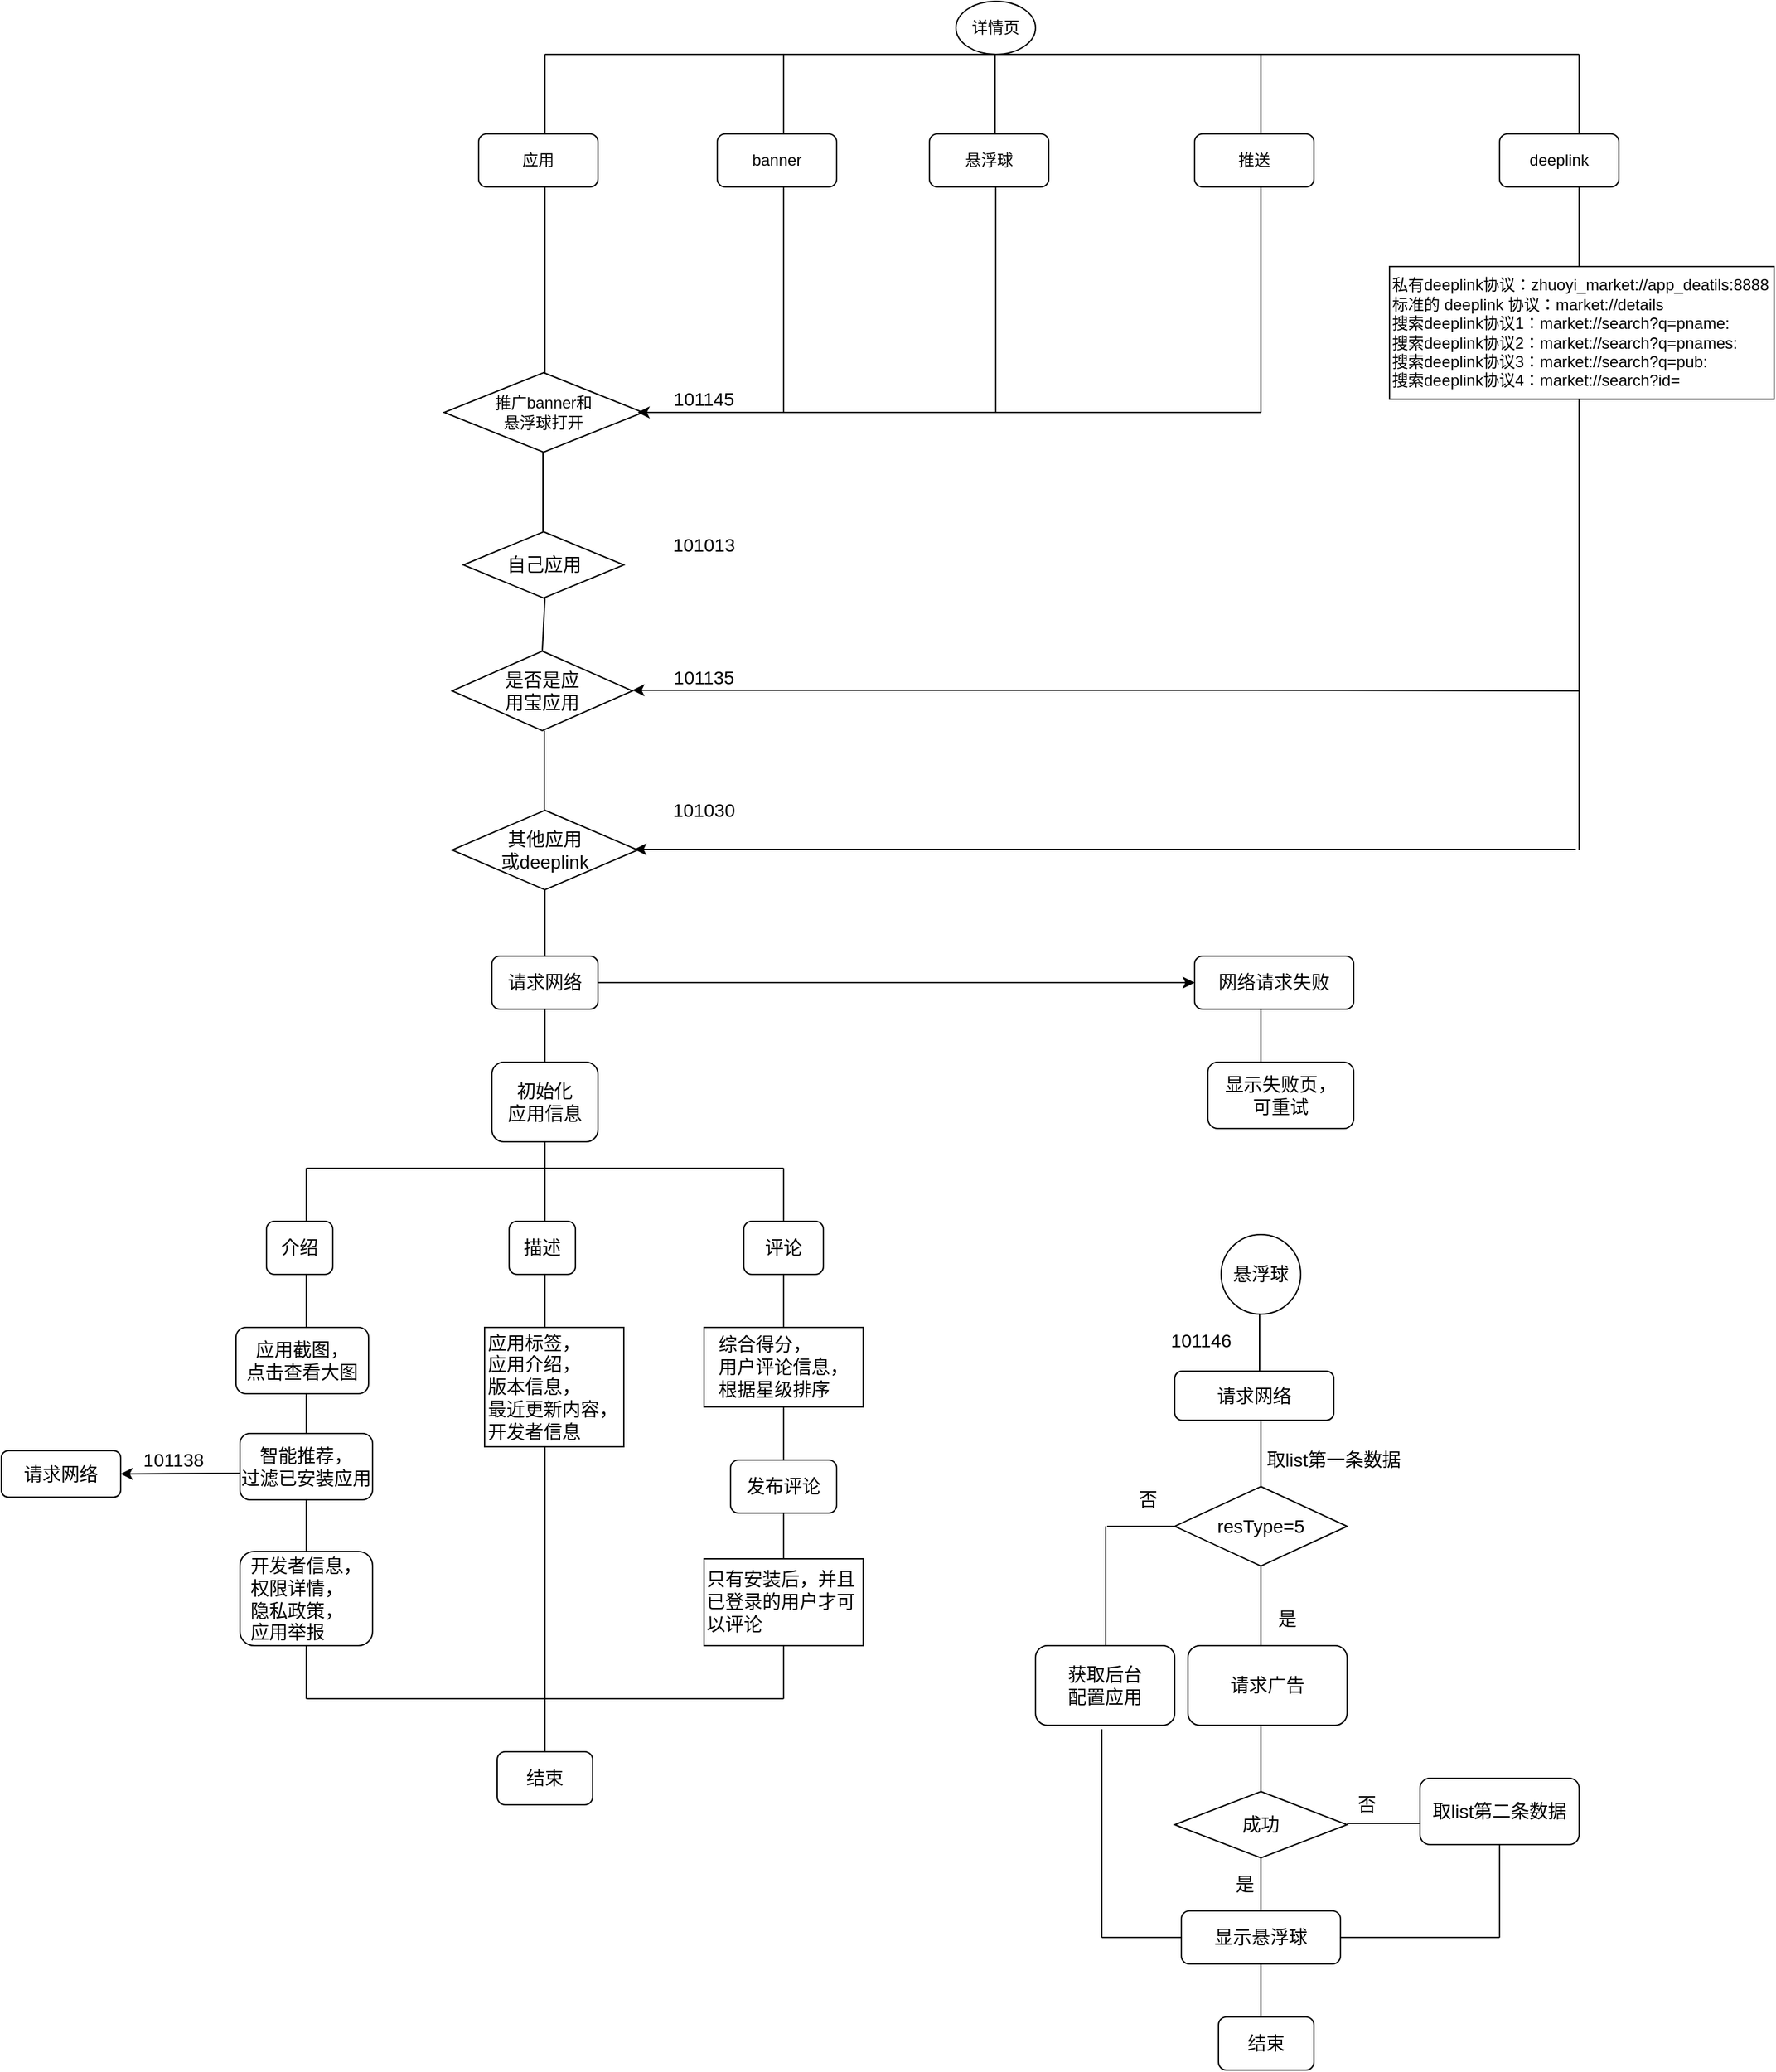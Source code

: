 <mxfile version="14.8.6" type="github" pages="3">
  <diagram id="vTztU-tjXzTSoGx5-Dxc" name="Page-1">
    <mxGraphModel dx="2249" dy="738" grid="1" gridSize="10" guides="1" tooltips="1" connect="1" arrows="1" fold="1" page="1" pageScale="1" pageWidth="827" pageHeight="1169" math="0" shadow="0">
      <root>
        <mxCell id="0" />
        <mxCell id="1" parent="0" />
        <mxCell id="aHMZoZBKOhYlM-i6pBgK-2" value="详情页" style="ellipse;whiteSpace=wrap;html=1;" vertex="1" parent="1">
          <mxGeometry x="210" width="60" height="40" as="geometry" />
        </mxCell>
        <mxCell id="aHMZoZBKOhYlM-i6pBgK-6" value="" style="endArrow=none;html=1;" edge="1" parent="1">
          <mxGeometry width="50" height="50" relative="1" as="geometry">
            <mxPoint x="260" y="40" as="sourcePoint" />
            <mxPoint x="350" y="40" as="targetPoint" />
          </mxGeometry>
        </mxCell>
        <mxCell id="aHMZoZBKOhYlM-i6pBgK-7" value="" style="endArrow=none;html=1;endSize=6;" edge="1" parent="1">
          <mxGeometry width="50" height="50" relative="1" as="geometry">
            <mxPoint x="350" y="40" as="sourcePoint" />
            <mxPoint x="440" y="40" as="targetPoint" />
          </mxGeometry>
        </mxCell>
        <mxCell id="aHMZoZBKOhYlM-i6pBgK-8" value="" style="endArrow=none;html=1;" edge="1" parent="1">
          <mxGeometry width="50" height="50" relative="1" as="geometry">
            <mxPoint x="170" y="40" as="sourcePoint" />
            <mxPoint x="260" y="40" as="targetPoint" />
          </mxGeometry>
        </mxCell>
        <mxCell id="aHMZoZBKOhYlM-i6pBgK-9" value="" style="endArrow=none;html=1;" edge="1" parent="1">
          <mxGeometry width="50" height="50" relative="1" as="geometry">
            <mxPoint x="430" y="40" as="sourcePoint" />
            <mxPoint x="520" y="40" as="targetPoint" />
          </mxGeometry>
        </mxCell>
        <mxCell id="aHMZoZBKOhYlM-i6pBgK-10" value="" style="endArrow=none;html=1;" edge="1" parent="1">
          <mxGeometry width="50" height="50" relative="1" as="geometry">
            <mxPoint x="500" y="40" as="sourcePoint" />
            <mxPoint x="590" y="40" as="targetPoint" />
          </mxGeometry>
        </mxCell>
        <mxCell id="aHMZoZBKOhYlM-i6pBgK-11" value="" style="endArrow=none;html=1;" edge="1" parent="1">
          <mxGeometry width="50" height="50" relative="1" as="geometry">
            <mxPoint x="590" y="40" as="sourcePoint" />
            <mxPoint x="680" y="40" as="targetPoint" />
          </mxGeometry>
        </mxCell>
        <mxCell id="aHMZoZBKOhYlM-i6pBgK-12" value="" style="endArrow=none;html=1;" edge="1" parent="1">
          <mxGeometry width="50" height="50" relative="1" as="geometry">
            <mxPoint x="80" y="40" as="sourcePoint" />
            <mxPoint x="170" y="40" as="targetPoint" />
          </mxGeometry>
        </mxCell>
        <mxCell id="aHMZoZBKOhYlM-i6pBgK-13" value="" style="endArrow=none;html=1;endSize=6;" edge="1" parent="1">
          <mxGeometry width="50" height="50" relative="1" as="geometry">
            <mxPoint x="80" y="100" as="sourcePoint" />
            <mxPoint x="80" y="40" as="targetPoint" />
          </mxGeometry>
        </mxCell>
        <mxCell id="aHMZoZBKOhYlM-i6pBgK-14" value="" style="endArrow=none;html=1;endSize=6;" edge="1" parent="1">
          <mxGeometry width="50" height="50" relative="1" as="geometry">
            <mxPoint x="239.5" y="100" as="sourcePoint" />
            <mxPoint x="239.5" y="40" as="targetPoint" />
          </mxGeometry>
        </mxCell>
        <mxCell id="aHMZoZBKOhYlM-i6pBgK-15" value="" style="endArrow=none;html=1;endSize=6;" edge="1" parent="1">
          <mxGeometry width="50" height="50" relative="1" as="geometry">
            <mxPoint x="440" y="100" as="sourcePoint" />
            <mxPoint x="440" y="40" as="targetPoint" />
          </mxGeometry>
        </mxCell>
        <mxCell id="aHMZoZBKOhYlM-i6pBgK-16" value="" style="endArrow=none;html=1;endSize=6;" edge="1" parent="1">
          <mxGeometry width="50" height="50" relative="1" as="geometry">
            <mxPoint x="680" y="100" as="sourcePoint" />
            <mxPoint x="680" y="40" as="targetPoint" />
          </mxGeometry>
        </mxCell>
        <mxCell id="aHMZoZBKOhYlM-i6pBgK-18" value="应用" style="rounded=1;whiteSpace=wrap;html=1;" vertex="1" parent="1">
          <mxGeometry x="-150" y="100" width="90" height="40" as="geometry" />
        </mxCell>
        <mxCell id="aHMZoZBKOhYlM-i6pBgK-19" value="" style="endArrow=none;html=1;" edge="1" parent="1">
          <mxGeometry width="50" height="50" relative="1" as="geometry">
            <mxPoint x="-10" y="40" as="sourcePoint" />
            <mxPoint x="80" y="40" as="targetPoint" />
          </mxGeometry>
        </mxCell>
        <mxCell id="aHMZoZBKOhYlM-i6pBgK-20" value="" style="endArrow=none;html=1;" edge="1" parent="1">
          <mxGeometry width="50" height="50" relative="1" as="geometry">
            <mxPoint x="-100" y="40" as="sourcePoint" />
            <mxPoint x="-10" y="40" as="targetPoint" />
          </mxGeometry>
        </mxCell>
        <mxCell id="aHMZoZBKOhYlM-i6pBgK-22" value="" style="endArrow=none;html=1;endSize=6;" edge="1" parent="1">
          <mxGeometry width="50" height="50" relative="1" as="geometry">
            <mxPoint x="-100" y="100" as="sourcePoint" />
            <mxPoint x="-100" y="40" as="targetPoint" />
          </mxGeometry>
        </mxCell>
        <mxCell id="aHMZoZBKOhYlM-i6pBgK-25" value="banner" style="rounded=1;whiteSpace=wrap;html=1;" vertex="1" parent="1">
          <mxGeometry x="30" y="100" width="90" height="40" as="geometry" />
        </mxCell>
        <mxCell id="aHMZoZBKOhYlM-i6pBgK-27" value="悬浮球" style="rounded=1;whiteSpace=wrap;html=1;" vertex="1" parent="1">
          <mxGeometry x="190" y="100" width="90" height="40" as="geometry" />
        </mxCell>
        <mxCell id="aHMZoZBKOhYlM-i6pBgK-28" value="推送" style="rounded=1;whiteSpace=wrap;html=1;" vertex="1" parent="1">
          <mxGeometry x="390" y="100" width="90" height="40" as="geometry" />
        </mxCell>
        <mxCell id="aHMZoZBKOhYlM-i6pBgK-30" value="deeplink" style="rounded=1;whiteSpace=wrap;html=1;" vertex="1" parent="1">
          <mxGeometry x="620" y="100" width="90" height="40" as="geometry" />
        </mxCell>
        <mxCell id="aHMZoZBKOhYlM-i6pBgK-46" value="推广banner和&lt;br&gt;悬浮球打开" style="rhombus;whiteSpace=wrap;html=1;" vertex="1" parent="1">
          <mxGeometry x="-176" y="280" width="150" height="60" as="geometry" />
        </mxCell>
        <mxCell id="aHMZoZBKOhYlM-i6pBgK-47" value="" style="endArrow=none;html=1;endSize=6;" edge="1" parent="1">
          <mxGeometry width="50" height="50" relative="1" as="geometry">
            <mxPoint x="-101.5" y="400" as="sourcePoint" />
            <mxPoint x="-101.5" y="340" as="targetPoint" />
          </mxGeometry>
        </mxCell>
        <mxCell id="aHMZoZBKOhYlM-i6pBgK-53" value="" style="endArrow=none;html=1;endSize=6;" edge="1" parent="1">
          <mxGeometry width="50" height="50" relative="1" as="geometry">
            <mxPoint x="440" y="310" as="sourcePoint" />
            <mxPoint x="440" y="140" as="targetPoint" />
          </mxGeometry>
        </mxCell>
        <mxCell id="aHMZoZBKOhYlM-i6pBgK-58" value="&lt;div&gt;私有deeplink协议：zhuoyi_market://app_deatils:8888&lt;/div&gt;&lt;div&gt;标准的 deeplink 协议：market://details&lt;/div&gt;&lt;div&gt;搜索deeplink协议1：market://search?q=pname:&lt;/div&gt;&lt;div&gt;搜索deeplink协议2：market://search?q=pnames:&lt;/div&gt;&lt;div&gt;搜索deeplink协议3：market://search?q=pub:&lt;/div&gt;&lt;div&gt;搜索deeplink协议4：market://search?id=&lt;/div&gt;" style="rounded=0;whiteSpace=wrap;html=1;align=left;" vertex="1" parent="1">
          <mxGeometry x="537" y="200" width="290" height="100" as="geometry" />
        </mxCell>
        <mxCell id="aHMZoZBKOhYlM-i6pBgK-69" value="" style="endArrow=none;html=1;endSize=6;" edge="1" parent="1">
          <mxGeometry width="50" height="50" relative="1" as="geometry">
            <mxPoint x="-100.5" y="610" as="sourcePoint" />
            <mxPoint x="-100.5" y="550" as="targetPoint" />
          </mxGeometry>
        </mxCell>
        <mxCell id="aHMZoZBKOhYlM-i6pBgK-71" value="" style="endArrow=none;html=1;fontSize=14;endSize=6;" edge="1" parent="1">
          <mxGeometry width="50" height="50" relative="1" as="geometry">
            <mxPoint x="-100" y="280" as="sourcePoint" />
            <mxPoint x="-100" y="140" as="targetPoint" />
          </mxGeometry>
        </mxCell>
        <mxCell id="aHMZoZBKOhYlM-i6pBgK-72" value="其他应用&lt;br&gt;或deeplink" style="rhombus;whiteSpace=wrap;html=1;fontSize=14;align=center;" vertex="1" parent="1">
          <mxGeometry x="-170" y="610" width="140" height="60" as="geometry" />
        </mxCell>
        <mxCell id="aHMZoZBKOhYlM-i6pBgK-73" value="自己应用" style="rhombus;whiteSpace=wrap;html=1;fontSize=14;align=center;" vertex="1" parent="1">
          <mxGeometry x="-161.5" y="400" width="121" height="50" as="geometry" />
        </mxCell>
        <mxCell id="aHMZoZBKOhYlM-i6pBgK-75" value="" style="endArrow=none;html=1;fontSize=14;endSize=6;" edge="1" parent="1">
          <mxGeometry width="50" height="50" relative="1" as="geometry">
            <mxPoint x="80" y="310" as="sourcePoint" />
            <mxPoint x="80" y="140" as="targetPoint" />
          </mxGeometry>
        </mxCell>
        <mxCell id="aHMZoZBKOhYlM-i6pBgK-76" value="" style="endArrow=classic;html=1;fontSize=14;endSize=6;entryX=0.973;entryY=0.5;entryDx=0;entryDy=0;entryPerimeter=0;" edge="1" parent="1" target="aHMZoZBKOhYlM-i6pBgK-46">
          <mxGeometry width="50" height="50" relative="1" as="geometry">
            <mxPoint x="80" y="310" as="sourcePoint" />
            <mxPoint x="130" y="260" as="targetPoint" />
          </mxGeometry>
        </mxCell>
        <mxCell id="aHMZoZBKOhYlM-i6pBgK-77" value="" style="endArrow=none;html=1;fontSize=14;endSize=6;" edge="1" parent="1">
          <mxGeometry width="50" height="50" relative="1" as="geometry">
            <mxPoint x="240" y="310" as="sourcePoint" />
            <mxPoint x="240" y="140" as="targetPoint" />
          </mxGeometry>
        </mxCell>
        <mxCell id="aHMZoZBKOhYlM-i6pBgK-79" value="" style="endArrow=none;html=1;fontSize=14;endSize=6;" edge="1" parent="1">
          <mxGeometry width="50" height="50" relative="1" as="geometry">
            <mxPoint x="80" y="310" as="sourcePoint" />
            <mxPoint x="240" y="310" as="targetPoint" />
          </mxGeometry>
        </mxCell>
        <mxCell id="aHMZoZBKOhYlM-i6pBgK-81" value="" style="endArrow=classic;html=1;fontSize=14;endSize=6;" edge="1" parent="1">
          <mxGeometry width="50" height="50" relative="1" as="geometry">
            <mxPoint x="436" y="519.5" as="sourcePoint" />
            <mxPoint x="-34" y="519.5" as="targetPoint" />
          </mxGeometry>
        </mxCell>
        <mxCell id="aHMZoZBKOhYlM-i6pBgK-83" value="" style="endArrow=classic;html=1;fontSize=14;endSize=6;" edge="1" parent="1">
          <mxGeometry width="50" height="50" relative="1" as="geometry">
            <mxPoint x="677.5" y="639.5" as="sourcePoint" />
            <mxPoint x="-32.5" y="639.5" as="targetPoint" />
          </mxGeometry>
        </mxCell>
        <mxCell id="aHMZoZBKOhYlM-i6pBgK-86" value="" style="endArrow=none;html=1;fontSize=14;endSize=6;" edge="1" parent="1">
          <mxGeometry width="50" height="50" relative="1" as="geometry">
            <mxPoint x="-100" y="720" as="sourcePoint" />
            <mxPoint x="-100" y="670" as="targetPoint" />
          </mxGeometry>
        </mxCell>
        <mxCell id="aHMZoZBKOhYlM-i6pBgK-88" value="请求网络" style="rounded=1;whiteSpace=wrap;html=1;fontSize=14;align=center;" vertex="1" parent="1">
          <mxGeometry x="-140" y="720" width="80" height="40" as="geometry" />
        </mxCell>
        <mxCell id="aHMZoZBKOhYlM-i6pBgK-89" value="" style="endArrow=none;html=1;fontSize=14;endSize=6;" edge="1" parent="1">
          <mxGeometry width="50" height="50" relative="1" as="geometry">
            <mxPoint x="-100" y="800" as="sourcePoint" />
            <mxPoint x="-100" y="760" as="targetPoint" />
          </mxGeometry>
        </mxCell>
        <mxCell id="aHMZoZBKOhYlM-i6pBgK-91" value="初始化&lt;br&gt;应用信息" style="rounded=1;whiteSpace=wrap;html=1;fontSize=14;align=center;" vertex="1" parent="1">
          <mxGeometry x="-140" y="800" width="80" height="60" as="geometry" />
        </mxCell>
        <mxCell id="aHMZoZBKOhYlM-i6pBgK-92" value="是否是应&lt;br&gt;用宝应用" style="rhombus;whiteSpace=wrap;html=1;fontSize=14;align=center;" vertex="1" parent="1">
          <mxGeometry x="-170" y="490" width="136" height="60" as="geometry" />
        </mxCell>
        <mxCell id="aHMZoZBKOhYlM-i6pBgK-93" value="" style="endArrow=none;html=1;fontSize=14;endSize=6;" edge="1" parent="1">
          <mxGeometry width="50" height="50" relative="1" as="geometry">
            <mxPoint x="430" y="519.5" as="sourcePoint" />
            <mxPoint x="680" y="520" as="targetPoint" />
          </mxGeometry>
        </mxCell>
        <mxCell id="aHMZoZBKOhYlM-i6pBgK-95" value="" style="endArrow=none;html=1;fontSize=14;endSize=6;" edge="1" parent="1">
          <mxGeometry width="50" height="50" relative="1" as="geometry">
            <mxPoint x="-280" y="880" as="sourcePoint" />
            <mxPoint x="80" y="880" as="targetPoint" />
          </mxGeometry>
        </mxCell>
        <mxCell id="aHMZoZBKOhYlM-i6pBgK-96" value="" style="endArrow=none;html=1;fontSize=14;endSize=6;" edge="1" parent="1">
          <mxGeometry width="50" height="50" relative="1" as="geometry">
            <mxPoint x="-100" y="880" as="sourcePoint" />
            <mxPoint x="-100" y="860" as="targetPoint" />
          </mxGeometry>
        </mxCell>
        <mxCell id="aHMZoZBKOhYlM-i6pBgK-97" value="" style="endArrow=none;html=1;fontSize=14;endSize=6;" edge="1" parent="1">
          <mxGeometry width="50" height="50" relative="1" as="geometry">
            <mxPoint x="-280" y="920" as="sourcePoint" />
            <mxPoint x="-280" y="880" as="targetPoint" />
          </mxGeometry>
        </mxCell>
        <mxCell id="aHMZoZBKOhYlM-i6pBgK-98" value="" style="endArrow=none;html=1;fontSize=14;endSize=6;" edge="1" parent="1">
          <mxGeometry width="50" height="50" relative="1" as="geometry">
            <mxPoint x="-100" y="920" as="sourcePoint" />
            <mxPoint x="-100" y="880" as="targetPoint" />
          </mxGeometry>
        </mxCell>
        <mxCell id="aHMZoZBKOhYlM-i6pBgK-99" value="" style="endArrow=none;html=1;fontSize=14;endSize=6;" edge="1" parent="1">
          <mxGeometry width="50" height="50" relative="1" as="geometry">
            <mxPoint x="80" y="920" as="sourcePoint" />
            <mxPoint x="80" y="880" as="targetPoint" />
          </mxGeometry>
        </mxCell>
        <mxCell id="aHMZoZBKOhYlM-i6pBgK-101" value="介绍" style="rounded=1;whiteSpace=wrap;html=1;fontSize=14;align=center;" vertex="1" parent="1">
          <mxGeometry x="-310" y="920" width="50" height="40" as="geometry" />
        </mxCell>
        <mxCell id="aHMZoZBKOhYlM-i6pBgK-102" value="描述" style="rounded=1;whiteSpace=wrap;html=1;fontSize=14;align=center;" vertex="1" parent="1">
          <mxGeometry x="-127" y="920" width="50" height="40" as="geometry" />
        </mxCell>
        <mxCell id="aHMZoZBKOhYlM-i6pBgK-103" value="评论" style="rounded=1;whiteSpace=wrap;html=1;fontSize=14;align=center;" vertex="1" parent="1">
          <mxGeometry x="50" y="920" width="60" height="40" as="geometry" />
        </mxCell>
        <mxCell id="aHMZoZBKOhYlM-i6pBgK-104" value="" style="endArrow=none;html=1;fontSize=14;endSize=6;" edge="1" parent="1">
          <mxGeometry width="50" height="50" relative="1" as="geometry">
            <mxPoint x="-280" y="1000" as="sourcePoint" />
            <mxPoint x="-280" y="960" as="targetPoint" />
          </mxGeometry>
        </mxCell>
        <mxCell id="aHMZoZBKOhYlM-i6pBgK-107" value="&lt;div&gt;应用截图，&lt;/div&gt;&lt;div&gt;点击&lt;span&gt;查看大图&lt;/span&gt;&lt;/div&gt;" style="rounded=1;whiteSpace=wrap;html=1;fontSize=14;align=center;" vertex="1" parent="1">
          <mxGeometry x="-333" y="1000" width="100" height="50" as="geometry" />
        </mxCell>
        <mxCell id="aHMZoZBKOhYlM-i6pBgK-108" value="" style="endArrow=none;html=1;fontSize=14;endSize=6;" edge="1" parent="1">
          <mxGeometry width="50" height="50" relative="1" as="geometry">
            <mxPoint x="-280" y="1080" as="sourcePoint" />
            <mxPoint x="-280" y="1050" as="targetPoint" />
          </mxGeometry>
        </mxCell>
        <mxCell id="aHMZoZBKOhYlM-i6pBgK-110" value="智能推荐，&lt;br&gt;过滤已安装应用" style="rounded=1;whiteSpace=wrap;html=1;fontSize=14;align=center;" vertex="1" parent="1">
          <mxGeometry x="-330" y="1080" width="100" height="50" as="geometry" />
        </mxCell>
        <mxCell id="aHMZoZBKOhYlM-i6pBgK-111" value="" style="endArrow=none;html=1;fontSize=14;endSize=6;" edge="1" parent="1">
          <mxGeometry width="50" height="50" relative="1" as="geometry">
            <mxPoint x="-280" y="1170" as="sourcePoint" />
            <mxPoint x="-280" y="1130" as="targetPoint" />
          </mxGeometry>
        </mxCell>
        <mxCell id="aHMZoZBKOhYlM-i6pBgK-113" value="&lt;div style=&quot;text-align: left&quot;&gt;&lt;span&gt;开发者信息，&lt;/span&gt;&lt;/div&gt;&lt;div style=&quot;text-align: left&quot;&gt;&lt;span&gt;权限详情，&lt;/span&gt;&lt;/div&gt;&lt;div style=&quot;text-align: left&quot;&gt;&lt;span&gt;隐私政策，&lt;/span&gt;&lt;/div&gt;&lt;div style=&quot;text-align: left&quot;&gt;&lt;span&gt;应用举报&lt;/span&gt;&lt;/div&gt;" style="rounded=1;whiteSpace=wrap;html=1;fontSize=14;align=center;" vertex="1" parent="1">
          <mxGeometry x="-330" y="1169" width="100" height="71" as="geometry" />
        </mxCell>
        <mxCell id="aHMZoZBKOhYlM-i6pBgK-114" value="" style="endArrow=none;html=1;fontSize=14;endSize=6;" edge="1" parent="1">
          <mxGeometry width="50" height="50" relative="1" as="geometry">
            <mxPoint x="-100" y="1000" as="sourcePoint" />
            <mxPoint x="-100" y="960" as="targetPoint" />
          </mxGeometry>
        </mxCell>
        <mxCell id="aHMZoZBKOhYlM-i6pBgK-116" value="" style="endArrow=none;html=1;fontSize=14;endSize=6;" edge="1" parent="1">
          <mxGeometry width="50" height="50" relative="1" as="geometry">
            <mxPoint x="80" y="1000" as="sourcePoint" />
            <mxPoint x="80" y="960" as="targetPoint" />
          </mxGeometry>
        </mxCell>
        <mxCell id="aHMZoZBKOhYlM-i6pBgK-119" value="应用标签，&lt;br&gt;应用介绍，&lt;br&gt;版本信息，&lt;br&gt;最近更新内容，&lt;br&gt;开发者信息" style="rounded=0;whiteSpace=wrap;html=1;fontSize=14;align=left;" vertex="1" parent="1">
          <mxGeometry x="-145.5" y="1000" width="105" height="90" as="geometry" />
        </mxCell>
        <mxCell id="aHMZoZBKOhYlM-i6pBgK-120" value="&lt;div style=&quot;text-align: left&quot;&gt;&lt;span&gt;综合得分，&lt;/span&gt;&lt;/div&gt;用户评论信息，&lt;br&gt;&lt;div style=&quot;text-align: left&quot;&gt;&lt;span&gt;根据星级排序&lt;/span&gt;&lt;/div&gt;" style="rounded=0;whiteSpace=wrap;html=1;fontSize=14;align=center;" vertex="1" parent="1">
          <mxGeometry x="20" y="1000" width="120" height="60" as="geometry" />
        </mxCell>
        <mxCell id="aHMZoZBKOhYlM-i6pBgK-121" value="" style="endArrow=none;html=1;fontSize=14;endSize=6;" edge="1" parent="1">
          <mxGeometry width="50" height="50" relative="1" as="geometry">
            <mxPoint x="80" y="1100" as="sourcePoint" />
            <mxPoint x="80" y="1060" as="targetPoint" />
          </mxGeometry>
        </mxCell>
        <mxCell id="aHMZoZBKOhYlM-i6pBgK-123" value="发布评论" style="rounded=1;whiteSpace=wrap;html=1;fontSize=14;align=center;" vertex="1" parent="1">
          <mxGeometry x="40" y="1100" width="80" height="40" as="geometry" />
        </mxCell>
        <mxCell id="aHMZoZBKOhYlM-i6pBgK-124" value="" style="endArrow=none;html=1;fontSize=14;endSize=6;" edge="1" parent="1">
          <mxGeometry width="50" height="50" relative="1" as="geometry">
            <mxPoint x="80" y="1180" as="sourcePoint" />
            <mxPoint x="80" y="1140" as="targetPoint" />
          </mxGeometry>
        </mxCell>
        <mxCell id="aHMZoZBKOhYlM-i6pBgK-126" value="只有安装后，并且已登录的用户才可以评论" style="rounded=0;whiteSpace=wrap;html=1;fontSize=14;align=left;" vertex="1" parent="1">
          <mxGeometry x="20" y="1174.5" width="120" height="65.5" as="geometry" />
        </mxCell>
        <mxCell id="aHMZoZBKOhYlM-i6pBgK-128" value="101135" style="text;html=1;strokeColor=none;fillColor=none;align=center;verticalAlign=middle;whiteSpace=wrap;rounded=0;fontSize=14;" vertex="1" parent="1">
          <mxGeometry y="500" width="40" height="20" as="geometry" />
        </mxCell>
        <mxCell id="aHMZoZBKOhYlM-i6pBgK-129" value="101145" style="text;html=1;strokeColor=none;fillColor=none;align=center;verticalAlign=middle;whiteSpace=wrap;rounded=0;fontSize=14;" vertex="1" parent="1">
          <mxGeometry y="290" width="40" height="20" as="geometry" />
        </mxCell>
        <mxCell id="aHMZoZBKOhYlM-i6pBgK-130" value="101030" style="text;html=1;strokeColor=none;fillColor=none;align=center;verticalAlign=middle;whiteSpace=wrap;rounded=0;fontSize=14;" vertex="1" parent="1">
          <mxGeometry y="600" width="40" height="20" as="geometry" />
        </mxCell>
        <mxCell id="aHMZoZBKOhYlM-i6pBgK-131" value="101013" style="text;html=1;strokeColor=none;fillColor=none;align=center;verticalAlign=middle;whiteSpace=wrap;rounded=0;fontSize=14;" vertex="1" parent="1">
          <mxGeometry y="400" width="40" height="20" as="geometry" />
        </mxCell>
        <mxCell id="aHMZoZBKOhYlM-i6pBgK-132" value="" style="endArrow=classic;html=1;fontSize=14;endSize=6;" edge="1" parent="1">
          <mxGeometry width="50" height="50" relative="1" as="geometry">
            <mxPoint x="-60" y="740" as="sourcePoint" />
            <mxPoint x="390" y="740" as="targetPoint" />
          </mxGeometry>
        </mxCell>
        <mxCell id="aHMZoZBKOhYlM-i6pBgK-133" value="网络请求失败" style="rounded=1;whiteSpace=wrap;html=1;fontSize=14;align=center;" vertex="1" parent="1">
          <mxGeometry x="390" y="720" width="120" height="40" as="geometry" />
        </mxCell>
        <mxCell id="aHMZoZBKOhYlM-i6pBgK-134" value="" style="endArrow=none;html=1;fontSize=14;endSize=6;" edge="1" parent="1">
          <mxGeometry width="50" height="50" relative="1" as="geometry">
            <mxPoint x="440" y="800" as="sourcePoint" />
            <mxPoint x="440" y="760" as="targetPoint" />
          </mxGeometry>
        </mxCell>
        <mxCell id="aHMZoZBKOhYlM-i6pBgK-136" value="显示失败页，&lt;br&gt;可重试" style="rounded=1;whiteSpace=wrap;html=1;fontSize=14;align=center;" vertex="1" parent="1">
          <mxGeometry x="400" y="800" width="110" height="50" as="geometry" />
        </mxCell>
        <mxCell id="aHMZoZBKOhYlM-i6pBgK-141" value="" style="endArrow=none;html=1;fontSize=14;endSize=6;" edge="1" parent="1">
          <mxGeometry width="50" height="50" relative="1" as="geometry">
            <mxPoint x="-280" y="1280" as="sourcePoint" />
            <mxPoint x="80" y="1280" as="targetPoint" />
          </mxGeometry>
        </mxCell>
        <mxCell id="aHMZoZBKOhYlM-i6pBgK-142" value="" style="endArrow=none;html=1;fontSize=14;endSize=6;" edge="1" parent="1">
          <mxGeometry width="50" height="50" relative="1" as="geometry">
            <mxPoint x="-280" y="1280" as="sourcePoint" />
            <mxPoint x="-280" y="1240" as="targetPoint" />
          </mxGeometry>
        </mxCell>
        <mxCell id="aHMZoZBKOhYlM-i6pBgK-143" value="" style="endArrow=none;html=1;fontSize=14;endSize=6;" edge="1" parent="1">
          <mxGeometry width="50" height="50" relative="1" as="geometry">
            <mxPoint x="80" y="1280" as="sourcePoint" />
            <mxPoint x="80" y="1240" as="targetPoint" />
          </mxGeometry>
        </mxCell>
        <mxCell id="aHMZoZBKOhYlM-i6pBgK-144" value="" style="endArrow=none;html=1;fontSize=14;endSize=6;" edge="1" parent="1">
          <mxGeometry width="50" height="50" relative="1" as="geometry">
            <mxPoint x="-100" y="1320" as="sourcePoint" />
            <mxPoint x="-100" y="1090" as="targetPoint" />
          </mxGeometry>
        </mxCell>
        <mxCell id="aHMZoZBKOhYlM-i6pBgK-145" value="结束" style="rounded=1;whiteSpace=wrap;html=1;fontSize=14;align=center;" vertex="1" parent="1">
          <mxGeometry x="-136" y="1320" width="72" height="40" as="geometry" />
        </mxCell>
        <mxCell id="aHMZoZBKOhYlM-i6pBgK-146" value="" style="endArrow=classic;html=1;fontSize=14;endSize=6;entryX=1;entryY=0.5;entryDx=0;entryDy=0;" edge="1" parent="1" target="aHMZoZBKOhYlM-i6pBgK-147">
          <mxGeometry width="50" height="50" relative="1" as="geometry">
            <mxPoint x="-330" y="1110" as="sourcePoint" />
            <mxPoint x="-370" y="1110" as="targetPoint" />
          </mxGeometry>
        </mxCell>
        <mxCell id="aHMZoZBKOhYlM-i6pBgK-147" value="请求网络" style="rounded=1;whiteSpace=wrap;html=1;fontSize=14;align=center;" vertex="1" parent="1">
          <mxGeometry x="-510" y="1093" width="90" height="35" as="geometry" />
        </mxCell>
        <mxCell id="aHMZoZBKOhYlM-i6pBgK-148" value="101138" style="text;html=1;strokeColor=none;fillColor=none;align=center;verticalAlign=middle;whiteSpace=wrap;rounded=0;fontSize=14;" vertex="1" parent="1">
          <mxGeometry x="-400" y="1090" width="40" height="20" as="geometry" />
        </mxCell>
        <mxCell id="aHMZoZBKOhYlM-i6pBgK-151" value="悬浮球" style="ellipse;whiteSpace=wrap;html=1;aspect=fixed;fontSize=14;align=center;" vertex="1" parent="1">
          <mxGeometry x="410" y="930" width="60" height="60" as="geometry" />
        </mxCell>
        <mxCell id="aHMZoZBKOhYlM-i6pBgK-152" value="" style="endArrow=none;html=1;fontSize=14;endSize=6;" edge="1" parent="1">
          <mxGeometry width="50" height="50" relative="1" as="geometry">
            <mxPoint x="439" y="1040" as="sourcePoint" />
            <mxPoint x="439" y="990" as="targetPoint" />
          </mxGeometry>
        </mxCell>
        <mxCell id="aHMZoZBKOhYlM-i6pBgK-153" value="请求网络" style="rounded=1;whiteSpace=wrap;html=1;fontSize=14;align=center;" vertex="1" parent="1">
          <mxGeometry x="375" y="1033" width="120" height="37" as="geometry" />
        </mxCell>
        <mxCell id="aHMZoZBKOhYlM-i6pBgK-154" value="101146" style="text;html=1;strokeColor=none;fillColor=none;align=center;verticalAlign=middle;whiteSpace=wrap;rounded=0;fontSize=14;" vertex="1" parent="1">
          <mxGeometry x="375" y="1000" width="40" height="20" as="geometry" />
        </mxCell>
        <mxCell id="aHMZoZBKOhYlM-i6pBgK-155" value="" style="endArrow=none;html=1;fontSize=14;endSize=6;" edge="1" parent="1">
          <mxGeometry width="50" height="50" relative="1" as="geometry">
            <mxPoint x="440" y="1120" as="sourcePoint" />
            <mxPoint x="440" y="1070" as="targetPoint" />
          </mxGeometry>
        </mxCell>
        <mxCell id="aHMZoZBKOhYlM-i6pBgK-156" value="resType=5" style="rhombus;whiteSpace=wrap;html=1;fontSize=14;align=center;" vertex="1" parent="1">
          <mxGeometry x="375" y="1120" width="130" height="60" as="geometry" />
        </mxCell>
        <mxCell id="aHMZoZBKOhYlM-i6pBgK-157" value="" style="endArrow=none;html=1;fontSize=14;endSize=6;" edge="1" parent="1">
          <mxGeometry width="50" height="50" relative="1" as="geometry">
            <mxPoint x="324" y="1150" as="sourcePoint" />
            <mxPoint x="374" y="1150" as="targetPoint" />
          </mxGeometry>
        </mxCell>
        <mxCell id="aHMZoZBKOhYlM-i6pBgK-158" value="否" style="text;html=1;strokeColor=none;fillColor=none;align=center;verticalAlign=middle;whiteSpace=wrap;rounded=0;fontSize=14;" vertex="1" parent="1">
          <mxGeometry x="335" y="1120" width="40" height="20" as="geometry" />
        </mxCell>
        <mxCell id="aHMZoZBKOhYlM-i6pBgK-159" value="" style="endArrow=none;html=1;fontSize=14;endSize=6;" edge="1" parent="1">
          <mxGeometry width="50" height="50" relative="1" as="geometry">
            <mxPoint x="323" y="1240" as="sourcePoint" />
            <mxPoint x="323" y="1150" as="targetPoint" />
          </mxGeometry>
        </mxCell>
        <mxCell id="aHMZoZBKOhYlM-i6pBgK-160" value="取list第一条数据" style="text;html=1;strokeColor=none;fillColor=none;align=center;verticalAlign=middle;whiteSpace=wrap;rounded=0;fontSize=14;" vertex="1" parent="1">
          <mxGeometry x="440" y="1090" width="110" height="20" as="geometry" />
        </mxCell>
        <mxCell id="aHMZoZBKOhYlM-i6pBgK-163" value="" style="endArrow=none;html=1;fontSize=14;endSize=6;" edge="1" parent="1">
          <mxGeometry width="50" height="50" relative="1" as="geometry">
            <mxPoint x="440" y="1240" as="sourcePoint" />
            <mxPoint x="440" y="1180" as="targetPoint" />
          </mxGeometry>
        </mxCell>
        <mxCell id="aHMZoZBKOhYlM-i6pBgK-164" value="是" style="text;html=1;strokeColor=none;fillColor=none;align=center;verticalAlign=middle;whiteSpace=wrap;rounded=0;fontSize=14;" vertex="1" parent="1">
          <mxGeometry x="440" y="1210" width="40" height="20" as="geometry" />
        </mxCell>
        <mxCell id="aHMZoZBKOhYlM-i6pBgK-165" value="请求广告" style="rounded=1;whiteSpace=wrap;html=1;fontSize=14;align=center;" vertex="1" parent="1">
          <mxGeometry x="385" y="1240" width="120" height="60" as="geometry" />
        </mxCell>
        <mxCell id="aHMZoZBKOhYlM-i6pBgK-166" value="" style="endArrow=none;html=1;fontSize=14;endSize=6;" edge="1" parent="1">
          <mxGeometry width="50" height="50" relative="1" as="geometry">
            <mxPoint x="440" y="1350" as="sourcePoint" />
            <mxPoint x="440" y="1300" as="targetPoint" />
          </mxGeometry>
        </mxCell>
        <mxCell id="aHMZoZBKOhYlM-i6pBgK-168" value="成功" style="rhombus;whiteSpace=wrap;html=1;fontSize=14;align=center;" vertex="1" parent="1">
          <mxGeometry x="375" y="1350" width="130" height="50" as="geometry" />
        </mxCell>
        <mxCell id="aHMZoZBKOhYlM-i6pBgK-169" value="显示悬浮球" style="rounded=1;whiteSpace=wrap;html=1;fontSize=14;align=center;" vertex="1" parent="1">
          <mxGeometry x="380" y="1440" width="120" height="40" as="geometry" />
        </mxCell>
        <mxCell id="aHMZoZBKOhYlM-i6pBgK-170" value="" style="endArrow=none;html=1;fontSize=14;endSize=6;exitX=0.5;exitY=0;exitDx=0;exitDy=0;" edge="1" parent="1" source="aHMZoZBKOhYlM-i6pBgK-169">
          <mxGeometry width="50" height="50" relative="1" as="geometry">
            <mxPoint x="390" y="1450" as="sourcePoint" />
            <mxPoint x="440" y="1400" as="targetPoint" />
          </mxGeometry>
        </mxCell>
        <mxCell id="aHMZoZBKOhYlM-i6pBgK-171" value="" style="endArrow=none;html=1;fontSize=14;endSize=6;" edge="1" parent="1">
          <mxGeometry width="50" height="50" relative="1" as="geometry">
            <mxPoint x="320" y="1460" as="sourcePoint" />
            <mxPoint x="320" y="1303" as="targetPoint" />
          </mxGeometry>
        </mxCell>
        <mxCell id="aHMZoZBKOhYlM-i6pBgK-172" value="" style="endArrow=none;html=1;fontSize=14;endSize=6;entryX=0;entryY=0.5;entryDx=0;entryDy=0;" edge="1" parent="1" target="aHMZoZBKOhYlM-i6pBgK-169">
          <mxGeometry width="50" height="50" relative="1" as="geometry">
            <mxPoint x="320" y="1460" as="sourcePoint" />
            <mxPoint x="370" y="1410" as="targetPoint" />
          </mxGeometry>
        </mxCell>
        <mxCell id="aHMZoZBKOhYlM-i6pBgK-173" value="获取后台&lt;br&gt;配置应用" style="rounded=1;whiteSpace=wrap;html=1;fontSize=14;align=center;" vertex="1" parent="1">
          <mxGeometry x="270" y="1240" width="105" height="60" as="geometry" />
        </mxCell>
        <mxCell id="aHMZoZBKOhYlM-i6pBgK-174" value="" style="endArrow=none;html=1;fontSize=14;endSize=6;" edge="1" parent="1">
          <mxGeometry width="50" height="50" relative="1" as="geometry">
            <mxPoint x="440" y="1520" as="sourcePoint" />
            <mxPoint x="440" y="1480" as="targetPoint" />
          </mxGeometry>
        </mxCell>
        <mxCell id="aHMZoZBKOhYlM-i6pBgK-175" value="结束" style="rounded=1;whiteSpace=wrap;html=1;fontSize=14;align=center;" vertex="1" parent="1">
          <mxGeometry x="408" y="1520" width="72" height="40" as="geometry" />
        </mxCell>
        <mxCell id="aHMZoZBKOhYlM-i6pBgK-176" value="" style="endArrow=none;html=1;fontSize=14;endSize=6;" edge="1" parent="1">
          <mxGeometry width="50" height="50" relative="1" as="geometry">
            <mxPoint x="505" y="1374" as="sourcePoint" />
            <mxPoint x="560" y="1374" as="targetPoint" />
          </mxGeometry>
        </mxCell>
        <mxCell id="aHMZoZBKOhYlM-i6pBgK-177" value="是" style="text;html=1;strokeColor=none;fillColor=none;align=center;verticalAlign=middle;whiteSpace=wrap;rounded=0;fontSize=14;" vertex="1" parent="1">
          <mxGeometry x="408" y="1410" width="40" height="20" as="geometry" />
        </mxCell>
        <mxCell id="aHMZoZBKOhYlM-i6pBgK-178" value="否" style="text;html=1;strokeColor=none;fillColor=none;align=center;verticalAlign=middle;whiteSpace=wrap;rounded=0;fontSize=14;" vertex="1" parent="1">
          <mxGeometry x="500" y="1350" width="40" height="20" as="geometry" />
        </mxCell>
        <mxCell id="aHMZoZBKOhYlM-i6pBgK-179" value="取list第二条数据" style="rounded=1;whiteSpace=wrap;html=1;fontSize=14;align=center;" vertex="1" parent="1">
          <mxGeometry x="560" y="1340" width="120" height="50" as="geometry" />
        </mxCell>
        <mxCell id="aHMZoZBKOhYlM-i6pBgK-180" value="" style="endArrow=none;html=1;fontSize=14;endSize=6;" edge="1" parent="1">
          <mxGeometry width="50" height="50" relative="1" as="geometry">
            <mxPoint x="500" y="1460" as="sourcePoint" />
            <mxPoint x="620" y="1460" as="targetPoint" />
          </mxGeometry>
        </mxCell>
        <mxCell id="aHMZoZBKOhYlM-i6pBgK-182" value="" style="endArrow=none;html=1;fontSize=14;endSize=6;entryX=0.5;entryY=1;entryDx=0;entryDy=0;" edge="1" parent="1" target="aHMZoZBKOhYlM-i6pBgK-179">
          <mxGeometry width="50" height="50" relative="1" as="geometry">
            <mxPoint x="620" y="1460" as="sourcePoint" />
            <mxPoint x="630" y="1390" as="targetPoint" />
          </mxGeometry>
        </mxCell>
        <mxCell id="sLilCQ8Ajy87JzQOH4q--1" value="" style="endArrow=none;html=1;endSize=6;" edge="1" parent="1">
          <mxGeometry width="50" height="50" relative="1" as="geometry">
            <mxPoint x="680" y="200" as="sourcePoint" />
            <mxPoint x="680" y="140" as="targetPoint" />
          </mxGeometry>
        </mxCell>
        <mxCell id="sLilCQ8Ajy87JzQOH4q--2" value="" style="endArrow=none;html=1;fontSize=14;endSize=6;" edge="1" parent="1">
          <mxGeometry width="50" height="50" relative="1" as="geometry">
            <mxPoint x="240" y="310" as="sourcePoint" />
            <mxPoint x="440" y="310" as="targetPoint" />
          </mxGeometry>
        </mxCell>
        <mxCell id="sLilCQ8Ajy87JzQOH4q--3" value="" style="endArrow=none;html=1;fontSize=14;endSize=6;" edge="1" parent="1">
          <mxGeometry width="50" height="50" relative="1" as="geometry">
            <mxPoint x="680" y="430" as="sourcePoint" />
            <mxPoint x="680" y="300" as="targetPoint" />
          </mxGeometry>
        </mxCell>
        <mxCell id="sLilCQ8Ajy87JzQOH4q--4" value="" style="endArrow=none;html=1;fontSize=14;endSize=6;" edge="1" parent="1">
          <mxGeometry width="50" height="50" relative="1" as="geometry">
            <mxPoint x="680" y="640" as="sourcePoint" />
            <mxPoint x="680" y="430" as="targetPoint" />
          </mxGeometry>
        </mxCell>
        <mxCell id="sLilCQ8Ajy87JzQOH4q--6" value="" style="endArrow=none;html=1;fontSize=14;endSize=6;exitX=0.5;exitY=0;exitDx=0;exitDy=0;" edge="1" parent="1" source="aHMZoZBKOhYlM-i6pBgK-92">
          <mxGeometry width="50" height="50" relative="1" as="geometry">
            <mxPoint x="-150" y="500" as="sourcePoint" />
            <mxPoint x="-100" y="450" as="targetPoint" />
          </mxGeometry>
        </mxCell>
      </root>
    </mxGraphModel>
  </diagram>
  <diagram id="uQTd0oX-yHSaCQ4Z3H_m" name="Page-2">
    <mxGraphModel dx="2249" dy="738" grid="1" gridSize="10" guides="1" tooltips="1" connect="1" arrows="1" fold="1" page="1" pageScale="1" pageWidth="827" pageHeight="1169" math="0" shadow="0">
      <root>
        <mxCell id="wL80gQ581rzpwHr4GhdR-0" />
        <mxCell id="wL80gQ581rzpwHr4GhdR-1" parent="wL80gQ581rzpwHr4GhdR-0" />
        <mxCell id="wL80gQ581rzpwHr4GhdR-2" value="搜索" style="ellipse;whiteSpace=wrap;html=1;fontSize=14;align=center;" vertex="1" parent="wL80gQ581rzpwHr4GhdR-1">
          <mxGeometry x="360" y="10" width="90" height="50" as="geometry" />
        </mxCell>
        <mxCell id="wL80gQ581rzpwHr4GhdR-3" value="" style="endArrow=none;html=1;fontSize=14;endSize=6;" edge="1" parent="wL80gQ581rzpwHr4GhdR-1">
          <mxGeometry width="50" height="50" relative="1" as="geometry">
            <mxPoint x="120" y="80" as="sourcePoint" />
            <mxPoint x="1080" y="80" as="targetPoint" />
          </mxGeometry>
        </mxCell>
        <mxCell id="wL80gQ581rzpwHr4GhdR-4" value="" style="endArrow=none;html=1;fontSize=14;endSize=6;" edge="1" parent="wL80gQ581rzpwHr4GhdR-1">
          <mxGeometry width="50" height="50" relative="1" as="geometry">
            <mxPoint x="400" y="80" as="sourcePoint" />
            <mxPoint x="400" y="60" as="targetPoint" />
          </mxGeometry>
        </mxCell>
        <mxCell id="wL80gQ581rzpwHr4GhdR-5" value="" style="endArrow=none;html=1;fontSize=14;endSize=6;" edge="1" parent="wL80gQ581rzpwHr4GhdR-1">
          <mxGeometry width="50" height="50" relative="1" as="geometry">
            <mxPoint x="120" y="130" as="sourcePoint" />
            <mxPoint x="120" y="80" as="targetPoint" />
          </mxGeometry>
        </mxCell>
        <mxCell id="wL80gQ581rzpwHr4GhdR-6" value="" style="endArrow=none;html=1;fontSize=14;endSize=6;" edge="1" parent="wL80gQ581rzpwHr4GhdR-1">
          <mxGeometry width="50" height="50" relative="1" as="geometry">
            <mxPoint x="400" y="130" as="sourcePoint" />
            <mxPoint x="400" y="80" as="targetPoint" />
          </mxGeometry>
        </mxCell>
        <mxCell id="wL80gQ581rzpwHr4GhdR-7" value="" style="endArrow=none;html=1;fontSize=14;endSize=6;" edge="1" parent="wL80gQ581rzpwHr4GhdR-1">
          <mxGeometry width="50" height="50" relative="1" as="geometry">
            <mxPoint x="1079" y="130" as="sourcePoint" />
            <mxPoint x="1079" y="80" as="targetPoint" />
            <Array as="points">
              <mxPoint x="1079" y="130" />
            </Array>
          </mxGeometry>
        </mxCell>
        <mxCell id="wL80gQ581rzpwHr4GhdR-10" value="主页面" style="rounded=1;whiteSpace=wrap;html=1;fontSize=14;align=center;" vertex="1" parent="wL80gQ581rzpwHr4GhdR-1">
          <mxGeometry x="80" y="130" width="80" height="50" as="geometry" />
        </mxCell>
        <mxCell id="wL80gQ581rzpwHr4GhdR-11" value="预搜索" style="rounded=1;whiteSpace=wrap;html=1;fontSize=14;align=center;" vertex="1" parent="wL80gQ581rzpwHr4GhdR-1">
          <mxGeometry x="350" y="130" width="100" height="50" as="geometry" />
        </mxCell>
        <mxCell id="wL80gQ581rzpwHr4GhdR-12" value="结果页" style="rounded=1;whiteSpace=wrap;html=1;fontSize=14;align=center;" vertex="1" parent="wL80gQ581rzpwHr4GhdR-1">
          <mxGeometry x="1030" y="130" width="90" height="50" as="geometry" />
        </mxCell>
        <mxCell id="wL80gQ581rzpwHr4GhdR-13" value="" style="endArrow=none;html=1;fontSize=14;endSize=6;" edge="1" parent="wL80gQ581rzpwHr4GhdR-1">
          <mxGeometry width="50" height="50" relative="1" as="geometry">
            <mxPoint y="150" as="sourcePoint" />
            <mxPoint x="80" y="150" as="targetPoint" />
          </mxGeometry>
        </mxCell>
        <mxCell id="wL80gQ581rzpwHr4GhdR-14" value="" style="endArrow=none;html=1;fontSize=14;endSize=6;" edge="1" parent="wL80gQ581rzpwHr4GhdR-1">
          <mxGeometry width="50" height="50" relative="1" as="geometry">
            <mxPoint y="200" as="sourcePoint" />
            <mxPoint y="150" as="targetPoint" />
          </mxGeometry>
        </mxCell>
        <mxCell id="wL80gQ581rzpwHr4GhdR-17" value="搜索历史" style="rounded=1;whiteSpace=wrap;html=1;fontSize=14;align=center;" vertex="1" parent="wL80gQ581rzpwHr4GhdR-1">
          <mxGeometry x="-30" y="200" width="60" height="30" as="geometry" />
        </mxCell>
        <mxCell id="wL80gQ581rzpwHr4GhdR-18" value="" style="endArrow=none;html=1;fontSize=14;endSize=6;" edge="1" parent="wL80gQ581rzpwHr4GhdR-1">
          <mxGeometry width="50" height="50" relative="1" as="geometry">
            <mxPoint x="120" y="240" as="sourcePoint" />
            <mxPoint x="120" y="180" as="targetPoint" />
          </mxGeometry>
        </mxCell>
        <mxCell id="wL80gQ581rzpwHr4GhdR-19" value="请求网络" style="rounded=1;whiteSpace=wrap;html=1;fontSize=14;align=center;" vertex="1" parent="wL80gQ581rzpwHr4GhdR-1">
          <mxGeometry x="70" y="240" width="100" height="40" as="geometry" />
        </mxCell>
        <mxCell id="wL80gQ581rzpwHr4GhdR-20" value="" style="endArrow=none;html=1;fontSize=14;endSize=6;exitX=0.5;exitY=0;exitDx=0;exitDy=0;" edge="1" parent="wL80gQ581rzpwHr4GhdR-1" source="wL80gQ581rzpwHr4GhdR-22">
          <mxGeometry width="50" height="50" relative="1" as="geometry">
            <mxPoint x="120" y="320" as="sourcePoint" />
            <mxPoint x="120" y="280" as="targetPoint" />
          </mxGeometry>
        </mxCell>
        <mxCell id="wL80gQ581rzpwHr4GhdR-22" value="type" style="rhombus;whiteSpace=wrap;html=1;fontSize=14;align=center;" vertex="1" parent="wL80gQ581rzpwHr4GhdR-1">
          <mxGeometry x="55" y="340" width="130" height="60" as="geometry" />
        </mxCell>
        <mxCell id="wL80gQ581rzpwHr4GhdR-23" value="过滤掉已安装的应用" style="text;html=1;strokeColor=none;fillColor=none;align=center;verticalAlign=middle;whiteSpace=wrap;rounded=0;fontSize=14;" vertex="1" parent="wL80gQ581rzpwHr4GhdR-1">
          <mxGeometry x="-20" y="302" width="140" height="20" as="geometry" />
        </mxCell>
        <mxCell id="wL80gQ581rzpwHr4GhdR-24" value="0：热词&lt;br&gt;1：应用" style="text;html=1;strokeColor=none;fillColor=none;align=center;verticalAlign=middle;whiteSpace=wrap;rounded=0;fontSize=14;" vertex="1" parent="wL80gQ581rzpwHr4GhdR-1">
          <mxGeometry x="130" y="296" width="60" height="30" as="geometry" />
        </mxCell>
        <mxCell id="wL80gQ581rzpwHr4GhdR-26" value="" style="endArrow=none;html=1;fontSize=14;endSize=6;" edge="1" parent="wL80gQ581rzpwHr4GhdR-1">
          <mxGeometry width="50" height="50" relative="1" as="geometry">
            <mxPoint x="-10" y="370" as="sourcePoint" />
            <mxPoint x="55" y="370" as="targetPoint" />
          </mxGeometry>
        </mxCell>
        <mxCell id="wL80gQ581rzpwHr4GhdR-27" value="" style="endArrow=none;html=1;fontSize=14;endSize=6;" edge="1" parent="wL80gQ581rzpwHr4GhdR-1">
          <mxGeometry width="50" height="50" relative="1" as="geometry">
            <mxPoint x="-10" y="440" as="sourcePoint" />
            <mxPoint x="-10" y="370" as="targetPoint" />
          </mxGeometry>
        </mxCell>
        <mxCell id="wL80gQ581rzpwHr4GhdR-28" value="" style="endArrow=none;html=1;fontSize=14;endSize=6;" edge="1" parent="wL80gQ581rzpwHr4GhdR-1">
          <mxGeometry width="50" height="50" relative="1" as="geometry">
            <mxPoint x="120" y="440" as="sourcePoint" />
            <mxPoint x="120" y="400" as="targetPoint" />
          </mxGeometry>
        </mxCell>
        <mxCell id="wL80gQ581rzpwHr4GhdR-29" value="等于0" style="text;html=1;strokeColor=none;fillColor=none;align=center;verticalAlign=middle;whiteSpace=wrap;rounded=0;fontSize=14;" vertex="1" parent="wL80gQ581rzpwHr4GhdR-1">
          <mxGeometry x="15" y="350" width="40" height="20" as="geometry" />
        </mxCell>
        <mxCell id="wL80gQ581rzpwHr4GhdR-30" value="等于1" style="text;html=1;strokeColor=none;fillColor=none;align=center;verticalAlign=middle;whiteSpace=wrap;rounded=0;fontSize=14;" vertex="1" parent="wL80gQ581rzpwHr4GhdR-1">
          <mxGeometry x="120" y="410" width="40" height="20" as="geometry" />
        </mxCell>
        <mxCell id="wL80gQ581rzpwHr4GhdR-31" value="热搜词" style="rounded=1;whiteSpace=wrap;html=1;fontSize=14;align=center;" vertex="1" parent="wL80gQ581rzpwHr4GhdR-1">
          <mxGeometry x="-60" y="440" width="100" height="40" as="geometry" />
        </mxCell>
        <mxCell id="wL80gQ581rzpwHr4GhdR-32" value="" style="endArrow=none;html=1;fontSize=14;endSize=6;" edge="1" parent="wL80gQ581rzpwHr4GhdR-1">
          <mxGeometry width="50" height="50" relative="1" as="geometry">
            <mxPoint x="80" y="440" as="sourcePoint" />
            <mxPoint x="160" y="440" as="targetPoint" />
          </mxGeometry>
        </mxCell>
        <mxCell id="wL80gQ581rzpwHr4GhdR-33" value="" style="endArrow=none;html=1;fontSize=14;endSize=6;" edge="1" parent="wL80gQ581rzpwHr4GhdR-1">
          <mxGeometry width="50" height="50" relative="1" as="geometry">
            <mxPoint x="80" y="480" as="sourcePoint" />
            <mxPoint x="80" y="440" as="targetPoint" />
          </mxGeometry>
        </mxCell>
        <mxCell id="wL80gQ581rzpwHr4GhdR-34" value="" style="endArrow=none;html=1;fontSize=14;endSize=6;" edge="1" parent="wL80gQ581rzpwHr4GhdR-1">
          <mxGeometry width="50" height="50" relative="1" as="geometry">
            <mxPoint x="160" y="480" as="sourcePoint" />
            <mxPoint x="160" y="440" as="targetPoint" />
          </mxGeometry>
        </mxCell>
        <mxCell id="wL80gQ581rzpwHr4GhdR-35" value="热门&lt;br&gt;推荐" style="whiteSpace=wrap;html=1;aspect=fixed;fontSize=14;align=center;" vertex="1" parent="wL80gQ581rzpwHr4GhdR-1">
          <mxGeometry x="55" y="480" width="50" height="50" as="geometry" />
        </mxCell>
        <mxCell id="wL80gQ581rzpwHr4GhdR-36" value="本周&lt;br&gt;亮点" style="whiteSpace=wrap;html=1;aspect=fixed;fontSize=14;align=center;" vertex="1" parent="wL80gQ581rzpwHr4GhdR-1">
          <mxGeometry x="135" y="480" width="50" height="50" as="geometry" />
        </mxCell>
        <mxCell id="wL80gQ581rzpwHr4GhdR-37" value="" style="endArrow=none;html=1;fontSize=14;endSize=6;" edge="1" parent="wL80gQ581rzpwHr4GhdR-1">
          <mxGeometry width="50" height="50" relative="1" as="geometry">
            <mxPoint x="80" y="590" as="sourcePoint" />
            <mxPoint x="80" y="530" as="targetPoint" />
          </mxGeometry>
        </mxCell>
        <mxCell id="wL80gQ581rzpwHr4GhdR-38" value="一键安装" style="rounded=1;whiteSpace=wrap;html=1;fontSize=14;align=center;" vertex="1" parent="wL80gQ581rzpwHr4GhdR-1">
          <mxGeometry x="40" y="590" width="80" height="40" as="geometry" />
        </mxCell>
        <mxCell id="wL80gQ581rzpwHr4GhdR-39" value="" style="endArrow=none;html=1;fontSize=14;endSize=6;" edge="1" parent="wL80gQ581rzpwHr4GhdR-1">
          <mxGeometry width="50" height="50" relative="1" as="geometry">
            <mxPoint x="80" y="670" as="sourcePoint" />
            <mxPoint x="80" y="630" as="targetPoint" />
          </mxGeometry>
        </mxCell>
        <mxCell id="wL80gQ581rzpwHr4GhdR-41" value="是否安装" style="rhombus;whiteSpace=wrap;html=1;fontSize=14;align=center;" vertex="1" parent="wL80gQ581rzpwHr4GhdR-1">
          <mxGeometry x="20" y="670" width="120" height="50" as="geometry" />
        </mxCell>
        <mxCell id="wL80gQ581rzpwHr4GhdR-42" value="" style="endArrow=none;html=1;fontSize=14;endSize=6;" edge="1" parent="wL80gQ581rzpwHr4GhdR-1">
          <mxGeometry width="50" height="50" relative="1" as="geometry">
            <mxPoint x="80" y="760" as="sourcePoint" />
            <mxPoint x="80" y="720" as="targetPoint" />
          </mxGeometry>
        </mxCell>
        <mxCell id="wL80gQ581rzpwHr4GhdR-43" value="是" style="text;html=1;strokeColor=none;fillColor=none;align=center;verticalAlign=middle;whiteSpace=wrap;rounded=0;fontSize=14;" vertex="1" parent="wL80gQ581rzpwHr4GhdR-1">
          <mxGeometry x="40" y="730" width="40" height="20" as="geometry" />
        </mxCell>
        <mxCell id="wL80gQ581rzpwHr4GhdR-44" value="" style="endArrow=none;html=1;fontSize=14;endSize=6;" edge="1" parent="wL80gQ581rzpwHr4GhdR-1">
          <mxGeometry width="50" height="50" relative="1" as="geometry">
            <mxPoint x="140" y="695" as="sourcePoint" />
            <mxPoint x="200" y="695" as="targetPoint" />
          </mxGeometry>
        </mxCell>
        <mxCell id="wL80gQ581rzpwHr4GhdR-45" value="否" style="text;html=1;strokeColor=none;fillColor=none;align=center;verticalAlign=middle;whiteSpace=wrap;rounded=0;fontSize=14;" vertex="1" parent="wL80gQ581rzpwHr4GhdR-1">
          <mxGeometry x="140" y="670" width="40" height="20" as="geometry" />
        </mxCell>
        <mxCell id="wL80gQ581rzpwHr4GhdR-46" value="版本&amp;lt;最新版本" style="rhombus;whiteSpace=wrap;html=1;fontSize=14;align=center;" vertex="1" parent="wL80gQ581rzpwHr4GhdR-1">
          <mxGeometry x="22" y="760" width="115" height="60" as="geometry" />
        </mxCell>
        <mxCell id="wL80gQ581rzpwHr4GhdR-47" value="" style="endArrow=none;html=1;fontSize=14;endSize=6;" edge="1" parent="wL80gQ581rzpwHr4GhdR-1">
          <mxGeometry width="50" height="50" relative="1" as="geometry">
            <mxPoint x="80" y="860" as="sourcePoint" />
            <mxPoint x="80" y="820" as="targetPoint" />
          </mxGeometry>
        </mxCell>
        <mxCell id="wL80gQ581rzpwHr4GhdR-48" value="下载安装" style="rounded=1;whiteSpace=wrap;html=1;fontSize=14;align=center;" vertex="1" parent="wL80gQ581rzpwHr4GhdR-1">
          <mxGeometry x="40" y="860" width="80" height="40" as="geometry" />
        </mxCell>
        <mxCell id="wL80gQ581rzpwHr4GhdR-49" value="" style="endArrow=none;html=1;fontSize=14;endSize=6;" edge="1" parent="wL80gQ581rzpwHr4GhdR-1">
          <mxGeometry width="50" height="50" relative="1" as="geometry">
            <mxPoint x="200" y="879" as="sourcePoint" />
            <mxPoint x="200" y="696" as="targetPoint" />
          </mxGeometry>
        </mxCell>
        <mxCell id="wL80gQ581rzpwHr4GhdR-50" value="" style="endArrow=classic;html=1;fontSize=14;endSize=6;entryX=1;entryY=0.5;entryDx=0;entryDy=0;" edge="1" parent="wL80gQ581rzpwHr4GhdR-1" target="wL80gQ581rzpwHr4GhdR-48">
          <mxGeometry width="50" height="50" relative="1" as="geometry">
            <mxPoint x="200" y="880" as="sourcePoint" />
            <mxPoint x="250" y="830" as="targetPoint" />
          </mxGeometry>
        </mxCell>
        <mxCell id="wL80gQ581rzpwHr4GhdR-51" value="" style="endArrow=none;html=1;fontSize=14;endSize=6;" edge="1" parent="wL80gQ581rzpwHr4GhdR-1">
          <mxGeometry width="50" height="50" relative="1" as="geometry">
            <mxPoint x="399.5" y="240" as="sourcePoint" />
            <mxPoint x="399.5" y="180" as="targetPoint" />
          </mxGeometry>
        </mxCell>
        <mxCell id="wL80gQ581rzpwHr4GhdR-52" value="请求网络" style="rounded=1;whiteSpace=wrap;html=1;fontSize=14;align=center;" vertex="1" parent="wL80gQ581rzpwHr4GhdR-1">
          <mxGeometry x="350" y="240" width="100" height="40" as="geometry" />
        </mxCell>
        <mxCell id="wL80gQ581rzpwHr4GhdR-53" value="" style="endArrow=none;html=1;fontSize=14;endSize=6;" edge="1" parent="wL80gQ581rzpwHr4GhdR-1">
          <mxGeometry width="50" height="50" relative="1" as="geometry">
            <mxPoint x="400" y="320" as="sourcePoint" />
            <mxPoint x="400" y="280" as="targetPoint" />
          </mxGeometry>
        </mxCell>
        <mxCell id="wL80gQ581rzpwHr4GhdR-55" value="itemType" style="rhombus;whiteSpace=wrap;html=1;fontSize=14;align=center;" vertex="1" parent="wL80gQ581rzpwHr4GhdR-1">
          <mxGeometry x="340" y="320" width="120" height="60" as="geometry" />
        </mxCell>
        <mxCell id="wL80gQ581rzpwHr4GhdR-56" value="" style="endArrow=none;html=1;fontSize=14;endSize=6;" edge="1" parent="wL80gQ581rzpwHr4GhdR-1">
          <mxGeometry width="50" height="50" relative="1" as="geometry">
            <mxPoint x="400" y="420" as="sourcePoint" />
            <mxPoint x="400" y="380" as="targetPoint" />
          </mxGeometry>
        </mxCell>
        <mxCell id="wL80gQ581rzpwHr4GhdR-58" value="1，2，3" style="rhombus;whiteSpace=wrap;html=1;fontSize=14;align=center;" vertex="1" parent="wL80gQ581rzpwHr4GhdR-1">
          <mxGeometry x="345" y="420" width="110" height="60" as="geometry" />
        </mxCell>
        <mxCell id="wL80gQ581rzpwHr4GhdR-59" value="等于123" style="text;html=1;strokeColor=none;fillColor=none;align=center;verticalAlign=middle;whiteSpace=wrap;rounded=0;fontSize=14;" vertex="1" parent="wL80gQ581rzpwHr4GhdR-1">
          <mxGeometry x="410" y="390" width="60" height="20" as="geometry" />
        </mxCell>
        <mxCell id="wL80gQ581rzpwHr4GhdR-62" value="" style="endArrow=none;html=1;fontSize=14;endSize=6;" edge="1" parent="wL80gQ581rzpwHr4GhdR-1">
          <mxGeometry width="50" height="50" relative="1" as="geometry">
            <mxPoint x="400" y="520" as="sourcePoint" />
            <mxPoint x="400" y="480" as="targetPoint" />
          </mxGeometry>
        </mxCell>
        <mxCell id="wL80gQ581rzpwHr4GhdR-63" value="显示单行应用" style="rounded=1;whiteSpace=wrap;html=1;fontSize=14;align=center;" vertex="1" parent="wL80gQ581rzpwHr4GhdR-1">
          <mxGeometry x="362.5" y="520" width="87.5" height="30" as="geometry" />
        </mxCell>
        <mxCell id="wL80gQ581rzpwHr4GhdR-64" value="" style="endArrow=none;html=1;fontSize=14;endSize=6;" edge="1" parent="wL80gQ581rzpwHr4GhdR-1">
          <mxGeometry width="50" height="50" relative="1" as="geometry">
            <mxPoint x="320" y="450" as="sourcePoint" />
            <mxPoint x="345" y="450" as="targetPoint" />
          </mxGeometry>
        </mxCell>
        <mxCell id="wL80gQ581rzpwHr4GhdR-65" value="" style="endArrow=none;html=1;fontSize=14;endSize=6;" edge="1" parent="wL80gQ581rzpwHr4GhdR-1">
          <mxGeometry width="50" height="50" relative="1" as="geometry">
            <mxPoint x="320" y="600" as="sourcePoint" />
            <mxPoint x="320" y="450" as="targetPoint" />
          </mxGeometry>
        </mxCell>
        <mxCell id="wL80gQ581rzpwHr4GhdR-66" value="联想词" style="rounded=1;whiteSpace=wrap;html=1;fontSize=14;align=center;" vertex="1" parent="wL80gQ581rzpwHr4GhdR-1">
          <mxGeometry x="270" y="600" width="100" height="40" as="geometry" />
        </mxCell>
        <mxCell id="wL80gQ581rzpwHr4GhdR-67" value="" style="endArrow=none;html=1;fontSize=14;endSize=6;" edge="1" parent="wL80gQ581rzpwHr4GhdR-1">
          <mxGeometry width="50" height="50" relative="1" as="geometry">
            <mxPoint x="460" y="350" as="sourcePoint" />
            <mxPoint x="540" y="350" as="targetPoint" />
          </mxGeometry>
        </mxCell>
        <mxCell id="wL80gQ581rzpwHr4GhdR-68" value="" style="endArrow=none;html=1;fontSize=14;endSize=6;" edge="1" parent="wL80gQ581rzpwHr4GhdR-1">
          <mxGeometry width="50" height="50" relative="1" as="geometry">
            <mxPoint x="540" y="560" as="sourcePoint" />
            <mxPoint x="540" y="350" as="targetPoint" />
          </mxGeometry>
        </mxCell>
        <mxCell id="wL80gQ581rzpwHr4GhdR-69" value="智能推荐" style="rounded=1;whiteSpace=wrap;html=1;fontSize=14;align=center;" vertex="1" parent="wL80gQ581rzpwHr4GhdR-1">
          <mxGeometry x="500" y="560" width="88" height="40" as="geometry" />
        </mxCell>
        <mxCell id="wL80gQ581rzpwHr4GhdR-70" value="等于6" style="text;html=1;strokeColor=none;fillColor=none;align=center;verticalAlign=middle;whiteSpace=wrap;rounded=0;fontSize=14;" vertex="1" parent="wL80gQ581rzpwHr4GhdR-1">
          <mxGeometry x="460" y="320" width="40" height="20" as="geometry" />
        </mxCell>
        <mxCell id="wL80gQ581rzpwHr4GhdR-71" value="否" style="text;html=1;strokeColor=none;fillColor=none;align=center;verticalAlign=middle;whiteSpace=wrap;rounded=0;fontSize=14;" vertex="1" parent="wL80gQ581rzpwHr4GhdR-1">
          <mxGeometry x="310" y="420" width="40" height="20" as="geometry" />
        </mxCell>
        <mxCell id="wL80gQ581rzpwHr4GhdR-72" value="是" style="text;html=1;strokeColor=none;fillColor=none;align=center;verticalAlign=middle;whiteSpace=wrap;rounded=0;fontSize=14;" vertex="1" parent="wL80gQ581rzpwHr4GhdR-1">
          <mxGeometry x="394" y="495" width="40" height="20" as="geometry" />
        </mxCell>
        <mxCell id="wL80gQ581rzpwHr4GhdR-73" value="" style="endArrow=none;html=1;fontSize=14;endSize=6;" edge="1" parent="wL80gQ581rzpwHr4GhdR-1">
          <mxGeometry width="50" height="50" relative="1" as="geometry">
            <mxPoint x="1080" y="920" as="sourcePoint" />
            <mxPoint x="1080" y="180" as="targetPoint" />
          </mxGeometry>
        </mxCell>
        <mxCell id="wL80gQ581rzpwHr4GhdR-75" value="请求网络" style="rounded=1;whiteSpace=wrap;html=1;fontSize=14;align=center;" vertex="1" parent="wL80gQ581rzpwHr4GhdR-1">
          <mxGeometry x="1030" y="920" width="100" height="40" as="geometry" />
        </mxCell>
        <mxCell id="wL80gQ581rzpwHr4GhdR-76" value="" style="endArrow=none;html=1;fontSize=14;endSize=6;" edge="1" parent="wL80gQ581rzpwHr4GhdR-1">
          <mxGeometry width="50" height="50" relative="1" as="geometry">
            <mxPoint x="320" y="940" as="sourcePoint" />
            <mxPoint x="320" y="640" as="targetPoint" />
          </mxGeometry>
        </mxCell>
        <mxCell id="wL80gQ581rzpwHr4GhdR-77" value="" style="endArrow=classic;html=1;fontSize=14;endSize=6;entryX=0;entryY=0.5;entryDx=0;entryDy=0;" edge="1" parent="wL80gQ581rzpwHr4GhdR-1" target="wL80gQ581rzpwHr4GhdR-75">
          <mxGeometry width="50" height="50" relative="1" as="geometry">
            <mxPoint x="320" y="940" as="sourcePoint" />
            <mxPoint x="370" y="890" as="targetPoint" />
          </mxGeometry>
        </mxCell>
        <mxCell id="wL80gQ581rzpwHr4GhdR-78" value="" style="endArrow=none;html=1;fontSize=14;endSize=6;" edge="1" parent="wL80gQ581rzpwHr4GhdR-1">
          <mxGeometry width="50" height="50" relative="1" as="geometry">
            <mxPoint x="-10" y="950" as="sourcePoint" />
            <mxPoint x="-10" y="480" as="targetPoint" />
          </mxGeometry>
        </mxCell>
        <mxCell id="wL80gQ581rzpwHr4GhdR-79" value="" style="endArrow=classic;html=1;fontSize=14;endSize=6;entryX=0;entryY=0.75;entryDx=0;entryDy=0;" edge="1" parent="wL80gQ581rzpwHr4GhdR-1" target="wL80gQ581rzpwHr4GhdR-75">
          <mxGeometry width="50" height="50" relative="1" as="geometry">
            <mxPoint x="-10" y="950" as="sourcePoint" />
            <mxPoint x="580" y="950" as="targetPoint" />
          </mxGeometry>
        </mxCell>
        <mxCell id="wL80gQ581rzpwHr4GhdR-80" value="" style="endArrow=none;html=1;fontSize=14;endSize=6;" edge="1" parent="wL80gQ581rzpwHr4GhdR-1">
          <mxGeometry width="50" height="50" relative="1" as="geometry">
            <mxPoint x="540" y="640" as="sourcePoint" />
            <mxPoint x="540" y="600" as="targetPoint" />
          </mxGeometry>
        </mxCell>
        <mxCell id="wL80gQ581rzpwHr4GhdR-81" value="请求网络" style="rounded=1;whiteSpace=wrap;html=1;fontSize=14;align=center;" vertex="1" parent="wL80gQ581rzpwHr4GhdR-1">
          <mxGeometry x="500" y="640" width="88" height="40" as="geometry" />
        </mxCell>
        <mxCell id="wL80gQ581rzpwHr4GhdR-82" value="" style="endArrow=none;html=1;fontSize=14;endSize=6;" edge="1" parent="wL80gQ581rzpwHr4GhdR-1">
          <mxGeometry width="50" height="50" relative="1" as="geometry">
            <mxPoint x="1079" y="1010" as="sourcePoint" />
            <mxPoint x="1079" y="960" as="targetPoint" />
          </mxGeometry>
        </mxCell>
        <mxCell id="wL80gQ581rzpwHr4GhdR-84" value="type" style="rhombus;whiteSpace=wrap;html=1;fontSize=14;align=center;" vertex="1" parent="wL80gQ581rzpwHr4GhdR-1">
          <mxGeometry x="1020" y="1010" width="120" height="40" as="geometry" />
        </mxCell>
        <mxCell id="wL80gQ581rzpwHr4GhdR-85" value="" style="endArrow=none;html=1;fontSize=14;endSize=6;" edge="1" parent="wL80gQ581rzpwHr4GhdR-1">
          <mxGeometry width="50" height="50" relative="1" as="geometry">
            <mxPoint x="1140" y="1030" as="sourcePoint" />
            <mxPoint x="1180" y="1030" as="targetPoint" />
          </mxGeometry>
        </mxCell>
        <mxCell id="wL80gQ581rzpwHr4GhdR-86" value="" style="endArrow=none;html=1;fontSize=14;endSize=6;" edge="1" parent="wL80gQ581rzpwHr4GhdR-1">
          <mxGeometry width="50" height="50" relative="1" as="geometry">
            <mxPoint x="1180" y="1080" as="sourcePoint" />
            <mxPoint x="1180" y="1030" as="targetPoint" />
          </mxGeometry>
        </mxCell>
        <mxCell id="wL80gQ581rzpwHr4GhdR-87" value="智能推荐" style="rounded=1;whiteSpace=wrap;html=1;fontSize=14;align=center;" vertex="1" parent="wL80gQ581rzpwHr4GhdR-1">
          <mxGeometry x="1140" y="1080" width="88" height="40" as="geometry" />
        </mxCell>
        <mxCell id="wL80gQ581rzpwHr4GhdR-88" value="开关" style="text;html=1;strokeColor=none;fillColor=none;align=center;verticalAlign=middle;whiteSpace=wrap;rounded=0;fontSize=14;" vertex="1" parent="wL80gQ581rzpwHr4GhdR-1">
          <mxGeometry x="1140" y="1000" width="40" height="20" as="geometry" />
        </mxCell>
        <mxCell id="wL80gQ581rzpwHr4GhdR-89" value="" style="endArrow=none;html=1;fontSize=14;endSize=6;" edge="1" parent="wL80gQ581rzpwHr4GhdR-1">
          <mxGeometry width="50" height="50" relative="1" as="geometry">
            <mxPoint x="1080" y="1120" as="sourcePoint" />
            <mxPoint x="1080" y="1050" as="targetPoint" />
          </mxGeometry>
        </mxCell>
        <mxCell id="wL80gQ581rzpwHr4GhdR-90" value="单行应用" style="rounded=1;whiteSpace=wrap;html=1;fontSize=14;align=center;" vertex="1" parent="wL80gQ581rzpwHr4GhdR-1">
          <mxGeometry x="1040" y="1120" width="80" height="40" as="geometry" />
        </mxCell>
        <mxCell id="wL80gQ581rzpwHr4GhdR-91" value="" style="endArrow=none;html=1;fontSize=14;endSize=6;" edge="1" parent="wL80gQ581rzpwHr4GhdR-1">
          <mxGeometry width="50" height="50" relative="1" as="geometry">
            <mxPoint x="1080" y="1200" as="sourcePoint" />
            <mxPoint x="1080" y="1160" as="targetPoint" />
          </mxGeometry>
        </mxCell>
        <mxCell id="wL80gQ581rzpwHr4GhdR-92" value="结束" style="rounded=1;whiteSpace=wrap;html=1;fontSize=14;align=center;" vertex="1" parent="wL80gQ581rzpwHr4GhdR-1">
          <mxGeometry x="1040" y="1200" width="80" height="40" as="geometry" />
        </mxCell>
        <mxCell id="wL80gQ581rzpwHr4GhdR-93" value="&lt;span style=&quot;font-size: 10.5pt&quot;&gt;将后台配置的关键字对应的多应用&lt;br&gt;&lt;/span&gt;&lt;span style=&quot;font-size: 10.5pt&quot;&gt;放到搜索结果第二个位置，若已安&lt;br&gt;&lt;/span&gt;&lt;span style=&quot;font-size: 10.5pt&quot;&gt;取第一个配置应用&lt;/span&gt;&lt;span style=&quot;font-size: 10.5pt&quot;&gt;&lt;br&gt;&lt;/span&gt;" style="text;html=1;strokeColor=none;fillColor=none;align=left;verticalAlign=middle;whiteSpace=wrap;rounded=0;fontSize=14;" vertex="1" parent="wL80gQ581rzpwHr4GhdR-1">
          <mxGeometry x="840" y="1050" width="230" height="60" as="geometry" />
        </mxCell>
        <mxCell id="wL80gQ581rzpwHr4GhdR-94" value="去重" style="text;html=1;strokeColor=none;fillColor=none;align=center;verticalAlign=middle;whiteSpace=wrap;rounded=0;fontSize=14;" vertex="1" parent="wL80gQ581rzpwHr4GhdR-1">
          <mxGeometry x="1040" y="970" width="40" height="20" as="geometry" />
        </mxCell>
        <mxCell id="wL80gQ581rzpwHr4GhdR-95" value="" style="endArrow=none;html=1;fontSize=14;endSize=6;" edge="1" parent="wL80gQ581rzpwHr4GhdR-1">
          <mxGeometry width="50" height="50" relative="1" as="geometry">
            <mxPoint x="-120" y="260" as="sourcePoint" />
            <mxPoint x="70" y="260" as="targetPoint" />
          </mxGeometry>
        </mxCell>
        <mxCell id="wL80gQ581rzpwHr4GhdR-97" value="请求网络失败，或者数据为空" style="rounded=1;whiteSpace=wrap;html=1;fontSize=14;align=left;" vertex="1" parent="wL80gQ581rzpwHr4GhdR-1">
          <mxGeometry x="-220" y="230" width="100" height="60" as="geometry" />
        </mxCell>
        <mxCell id="wL80gQ581rzpwHr4GhdR-98" value="" style="endArrow=none;html=1;fontSize=14;endSize=6;" edge="1" parent="wL80gQ581rzpwHr4GhdR-1">
          <mxGeometry width="50" height="50" relative="1" as="geometry">
            <mxPoint x="-170" y="360" as="sourcePoint" />
            <mxPoint x="-170" y="290" as="targetPoint" />
          </mxGeometry>
        </mxCell>
        <mxCell id="wL80gQ581rzpwHr4GhdR-100" value="&lt;p class=&quot;MsoNormal&quot;&gt;&lt;span&gt;文案提示“您的品味独特，暂无推荐应用&lt;/span&gt;&lt;span lang=&quot;EN-US&quot;&gt;~&lt;/span&gt;&lt;span&gt;”&lt;/span&gt;&lt;span lang=&quot;EN-US&quot;&gt;&lt;/span&gt;&lt;/p&gt;" style="rounded=1;whiteSpace=wrap;html=1;fontSize=14;align=left;" vertex="1" parent="wL80gQ581rzpwHr4GhdR-1">
          <mxGeometry x="-230" y="360" width="120" height="60" as="geometry" />
        </mxCell>
        <mxCell id="wL80gQ581rzpwHr4GhdR-101" value="" style="endArrow=none;html=1;fontSize=14;endSize=6;" edge="1" parent="wL80gQ581rzpwHr4GhdR-1">
          <mxGeometry width="50" height="50" relative="1" as="geometry">
            <mxPoint x="450" y="259.5" as="sourcePoint" />
            <mxPoint x="720" y="260" as="targetPoint" />
          </mxGeometry>
        </mxCell>
        <mxCell id="wL80gQ581rzpwHr4GhdR-102" value="请求网络失败" style="rounded=1;whiteSpace=wrap;html=1;fontSize=14;align=left;" vertex="1" parent="wL80gQ581rzpwHr4GhdR-1">
          <mxGeometry x="670" y="310" width="100" height="40" as="geometry" />
        </mxCell>
        <mxCell id="wL80gQ581rzpwHr4GhdR-103" value="" style="endArrow=none;html=1;fontSize=14;endSize=6;exitX=0.5;exitY=0;exitDx=0;exitDy=0;" edge="1" parent="wL80gQ581rzpwHr4GhdR-1" source="wL80gQ581rzpwHr4GhdR-102">
          <mxGeometry width="50" height="50" relative="1" as="geometry">
            <mxPoint x="670" y="310" as="sourcePoint" />
            <mxPoint x="720" y="260" as="targetPoint" />
          </mxGeometry>
        </mxCell>
        <mxCell id="wL80gQ581rzpwHr4GhdR-104" value="" style="endArrow=none;html=1;fontSize=14;endSize=6;" edge="1" parent="wL80gQ581rzpwHr4GhdR-1">
          <mxGeometry width="50" height="50" relative="1" as="geometry">
            <mxPoint x="720" y="400" as="sourcePoint" />
            <mxPoint x="720" y="350" as="targetPoint" />
          </mxGeometry>
        </mxCell>
        <mxCell id="wL80gQ581rzpwHr4GhdR-105" value="是否&lt;br&gt;第一次请求" style="rhombus;whiteSpace=wrap;html=1;fontSize=14;align=center;" vertex="1" parent="wL80gQ581rzpwHr4GhdR-1">
          <mxGeometry x="655" y="380" width="130" height="60" as="geometry" />
        </mxCell>
        <mxCell id="wL80gQ581rzpwHr4GhdR-106" value="" style="endArrow=none;html=1;fontSize=14;endSize=6;" edge="1" parent="wL80gQ581rzpwHr4GhdR-1">
          <mxGeometry width="50" height="50" relative="1" as="geometry">
            <mxPoint x="720" y="480" as="sourcePoint" />
            <mxPoint x="720" y="440" as="targetPoint" />
          </mxGeometry>
        </mxCell>
        <mxCell id="wL80gQ581rzpwHr4GhdR-107" value="加载广告" style="rounded=1;whiteSpace=wrap;html=1;fontSize=14;align=left;" vertex="1" parent="wL80gQ581rzpwHr4GhdR-1">
          <mxGeometry x="685" y="480" width="70" height="40" as="geometry" />
        </mxCell>
        <mxCell id="wL80gQ581rzpwHr4GhdR-108" value="" style="endArrow=none;html=1;fontSize=14;endSize=6;" edge="1" parent="wL80gQ581rzpwHr4GhdR-1">
          <mxGeometry width="50" height="50" relative="1" as="geometry">
            <mxPoint x="785" y="410" as="sourcePoint" />
            <mxPoint x="810" y="410" as="targetPoint" />
          </mxGeometry>
        </mxCell>
        <mxCell id="wL80gQ581rzpwHr4GhdR-109" value="结束" style="rounded=1;whiteSpace=wrap;html=1;fontSize=14;align=center;" vertex="1" parent="wL80gQ581rzpwHr4GhdR-1">
          <mxGeometry x="810" y="390" width="80" height="40" as="geometry" />
        </mxCell>
        <mxCell id="wL80gQ581rzpwHr4GhdR-112" value="" style="endArrow=none;html=1;fontSize=14;endSize=6;" edge="1" parent="wL80gQ581rzpwHr4GhdR-1">
          <mxGeometry width="50" height="50" relative="1" as="geometry">
            <mxPoint x="770" y="330" as="sourcePoint" />
            <mxPoint x="820" y="330" as="targetPoint" />
          </mxGeometry>
        </mxCell>
        <mxCell id="wL80gQ581rzpwHr4GhdR-113" value="&lt;p class=&quot;MsoNormal&quot;&gt;&lt;span&gt;结果为空显示主页面&lt;/span&gt;&lt;span lang=&quot;EN-US&quot;&gt;&lt;/span&gt;&lt;/p&gt;" style="rounded=1;whiteSpace=wrap;html=1;fontSize=14;align=left;" vertex="1" parent="wL80gQ581rzpwHr4GhdR-1">
          <mxGeometry x="820" y="310" width="130" height="40" as="geometry" />
        </mxCell>
        <mxCell id="wL80gQ581rzpwHr4GhdR-116" value="" style="endArrow=none;html=1;fontSize=14;endSize=6;" edge="1" parent="wL80gQ581rzpwHr4GhdR-1">
          <mxGeometry width="50" height="50" relative="1" as="geometry">
            <mxPoint x="1130" y="940" as="sourcePoint" />
            <mxPoint x="1200" y="940" as="targetPoint" />
          </mxGeometry>
        </mxCell>
        <mxCell id="wL80gQ581rzpwHr4GhdR-117" value="" style="endArrow=none;html=1;fontSize=14;endSize=6;" edge="1" parent="wL80gQ581rzpwHr4GhdR-1">
          <mxGeometry width="50" height="50" relative="1" as="geometry">
            <mxPoint x="1200" y="1000" as="sourcePoint" />
            <mxPoint x="1200" y="880" as="targetPoint" />
          </mxGeometry>
        </mxCell>
        <mxCell id="wL80gQ581rzpwHr4GhdR-118" value="" style="endArrow=none;html=1;fontSize=14;endSize=6;" edge="1" parent="wL80gQ581rzpwHr4GhdR-1">
          <mxGeometry width="50" height="50" relative="1" as="geometry">
            <mxPoint x="1200" y="880" as="sourcePoint" />
            <mxPoint x="1280" y="880" as="targetPoint" />
          </mxGeometry>
        </mxCell>
        <mxCell id="wL80gQ581rzpwHr4GhdR-119" value="" style="endArrow=none;html=1;fontSize=14;endSize=6;" edge="1" parent="wL80gQ581rzpwHr4GhdR-1">
          <mxGeometry width="50" height="50" relative="1" as="geometry">
            <mxPoint x="1200" y="1000" as="sourcePoint" />
            <mxPoint x="1280" y="1000" as="targetPoint" />
          </mxGeometry>
        </mxCell>
        <mxCell id="wL80gQ581rzpwHr4GhdR-120" value="&lt;p class=&quot;MsoNormal&quot;&gt;&lt;span&gt;数据为空，显示主页面，弹窗提示；&lt;/span&gt;&lt;span lang=&quot;EN-US&quot;&gt;Toast“&lt;/span&gt;&lt;span&gt;没有找到您想要的结果&lt;/span&gt;&lt;span lang=&quot;EN-US&quot;&gt;”&lt;/span&gt;&lt;/p&gt;" style="rounded=0;whiteSpace=wrap;html=1;fontSize=14;align=left;" vertex="1" parent="wL80gQ581rzpwHr4GhdR-1">
          <mxGeometry x="1280" y="850" width="120" height="70" as="geometry" />
        </mxCell>
        <mxCell id="wL80gQ581rzpwHr4GhdR-122" value="&lt;p class=&quot;MsoNormal&quot;&gt;&lt;span&gt;显示主页面失败&lt;/span&gt;&lt;span lang=&quot;EN-US&quot;&gt;Toast&lt;/span&gt;&lt;span&gt;提示，“抱歉，网络状态不好，请重试”&lt;/span&gt;&lt;span lang=&quot;EN-US&quot;&gt;&lt;/span&gt;&lt;/p&gt;" style="rounded=0;whiteSpace=wrap;html=1;fontSize=14;align=left;" vertex="1" parent="wL80gQ581rzpwHr4GhdR-1">
          <mxGeometry x="1280" y="970" width="120" height="70" as="geometry" />
        </mxCell>
      </root>
    </mxGraphModel>
  </diagram>
  <diagram id="SwT9nvFW1FmPITJaysrL" name="Page-3">
    <mxGraphModel dx="1422" dy="738" grid="1" gridSize="10" guides="1" tooltips="1" connect="1" arrows="1" fold="1" page="1" pageScale="1" pageWidth="827" pageHeight="1169" math="0" shadow="0">
      <root>
        <mxCell id="K1cKaPQm3o0l5-MH9Jxw-0" />
        <mxCell id="K1cKaPQm3o0l5-MH9Jxw-1" parent="K1cKaPQm3o0l5-MH9Jxw-0" />
        <mxCell id="K1cKaPQm3o0l5-MH9Jxw-2" value="安装管理" style="ellipse;whiteSpace=wrap;html=1;fontSize=14;align=center;" vertex="1" parent="K1cKaPQm3o0l5-MH9Jxw-1">
          <mxGeometry x="370" y="14" width="80" height="50" as="geometry" />
        </mxCell>
        <mxCell id="K1cKaPQm3o0l5-MH9Jxw-3" value="" style="endArrow=none;html=1;fontSize=14;endSize=6;" edge="1" parent="K1cKaPQm3o0l5-MH9Jxw-1">
          <mxGeometry width="50" height="50" relative="1" as="geometry">
            <mxPoint x="160" y="80" as="sourcePoint" />
            <mxPoint x="610" y="80" as="targetPoint" />
          </mxGeometry>
        </mxCell>
        <mxCell id="K1cKaPQm3o0l5-MH9Jxw-4" value="" style="endArrow=none;html=1;fontSize=14;endSize=6;entryX=0.5;entryY=1;entryDx=0;entryDy=0;" edge="1" parent="K1cKaPQm3o0l5-MH9Jxw-1" target="K1cKaPQm3o0l5-MH9Jxw-2">
          <mxGeometry width="50" height="50" relative="1" as="geometry">
            <mxPoint x="410" y="80" as="sourcePoint" />
            <mxPoint x="410" y="70" as="targetPoint" />
          </mxGeometry>
        </mxCell>
        <mxCell id="K1cKaPQm3o0l5-MH9Jxw-5" value="" style="endArrow=none;html=1;fontSize=14;endSize=6;" edge="1" parent="K1cKaPQm3o0l5-MH9Jxw-1">
          <mxGeometry width="50" height="50" relative="1" as="geometry">
            <mxPoint x="160" y="130" as="sourcePoint" />
            <mxPoint x="160" y="80" as="targetPoint" />
          </mxGeometry>
        </mxCell>
        <mxCell id="K1cKaPQm3o0l5-MH9Jxw-6" value="" style="endArrow=none;html=1;fontSize=14;endSize=6;" edge="1" parent="K1cKaPQm3o0l5-MH9Jxw-1">
          <mxGeometry width="50" height="50" relative="1" as="geometry">
            <mxPoint x="410" y="130" as="sourcePoint" />
            <mxPoint x="410" y="80" as="targetPoint" />
          </mxGeometry>
        </mxCell>
        <mxCell id="K1cKaPQm3o0l5-MH9Jxw-7" value="" style="endArrow=none;html=1;fontSize=14;endSize=6;" edge="1" parent="K1cKaPQm3o0l5-MH9Jxw-1">
          <mxGeometry width="50" height="50" relative="1" as="geometry">
            <mxPoint x="610" y="130" as="sourcePoint" />
            <mxPoint x="610" y="80" as="targetPoint" />
          </mxGeometry>
        </mxCell>
        <mxCell id="K1cKaPQm3o0l5-MH9Jxw-9" value="下载中" style="rounded=1;whiteSpace=wrap;html=1;fontSize=14;align=center;" vertex="1" parent="K1cKaPQm3o0l5-MH9Jxw-1">
          <mxGeometry x="130" y="130" width="60" height="40" as="geometry" />
        </mxCell>
        <mxCell id="K1cKaPQm3o0l5-MH9Jxw-10" value="&lt;div&gt;为你优选&lt;/div&gt;&lt;div&gt;&amp;nbsp;智能推荐&lt;/div&gt;&lt;div&gt;&amp;nbsp;猜你喜欢&lt;/div&gt;" style="rounded=1;whiteSpace=wrap;html=1;fontSize=14;align=center;" vertex="1" parent="K1cKaPQm3o0l5-MH9Jxw-1">
          <mxGeometry x="362" y="120" width="96" height="60" as="geometry" />
        </mxCell>
        <mxCell id="K1cKaPQm3o0l5-MH9Jxw-11" value="下载完成" style="rounded=1;whiteSpace=wrap;html=1;fontSize=14;align=center;" vertex="1" parent="K1cKaPQm3o0l5-MH9Jxw-1">
          <mxGeometry x="570" y="130" width="70" height="30" as="geometry" />
        </mxCell>
        <mxCell id="K1cKaPQm3o0l5-MH9Jxw-12" value="" style="endArrow=none;html=1;fontSize=14;endSize=6;" edge="1" parent="K1cKaPQm3o0l5-MH9Jxw-1">
          <mxGeometry width="50" height="50" relative="1" as="geometry">
            <mxPoint x="160" y="240" as="sourcePoint" />
            <mxPoint x="160" y="170" as="targetPoint" />
          </mxGeometry>
        </mxCell>
        <mxCell id="K1cKaPQm3o0l5-MH9Jxw-13" value="读取本地缓存的下载未完成的应用数据，列表展示" style="whiteSpace=wrap;html=1;aspect=fixed;fontSize=14;align=left;" vertex="1" parent="K1cKaPQm3o0l5-MH9Jxw-1">
          <mxGeometry x="120" y="240" width="90" height="90" as="geometry" />
        </mxCell>
        <mxCell id="K1cKaPQm3o0l5-MH9Jxw-14" value="" style="endArrow=none;html=1;fontSize=14;endSize=6;" edge="1" parent="K1cKaPQm3o0l5-MH9Jxw-1">
          <mxGeometry width="50" height="50" relative="1" as="geometry">
            <mxPoint x="160" y="380" as="sourcePoint" />
            <mxPoint x="160" y="330" as="targetPoint" />
          </mxGeometry>
        </mxCell>
        <mxCell id="K1cKaPQm3o0l5-MH9Jxw-15" value="数量&amp;gt;2" style="rhombus;whiteSpace=wrap;html=1;fontSize=14;align=center;" vertex="1" parent="K1cKaPQm3o0l5-MH9Jxw-1">
          <mxGeometry x="100" y="380" width="120" height="50" as="geometry" />
        </mxCell>
        <mxCell id="K1cKaPQm3o0l5-MH9Jxw-16" value="&lt;p class=&quot;MsoNormal&quot;&gt;&lt;span&gt;只显示&lt;/span&gt;&lt;span lang=&quot;EN-US&quot;&gt;2&lt;/span&gt;&lt;span&gt;条，其他的数据隐藏&lt;/span&gt;&lt;span lang=&quot;EN-US&quot;&gt;&lt;/span&gt;&lt;/p&gt;" style="rounded=1;whiteSpace=wrap;html=1;fontSize=14;align=left;" vertex="1" parent="K1cKaPQm3o0l5-MH9Jxw-1">
          <mxGeometry x="115.5" y="480" width="95" height="50" as="geometry" />
        </mxCell>
        <mxCell id="K1cKaPQm3o0l5-MH9Jxw-17" value="" style="endArrow=none;html=1;fontSize=14;endSize=6;exitX=0.5;exitY=0;exitDx=0;exitDy=0;" edge="1" parent="K1cKaPQm3o0l5-MH9Jxw-1" source="K1cKaPQm3o0l5-MH9Jxw-16">
          <mxGeometry width="50" height="50" relative="1" as="geometry">
            <mxPoint x="112.5" y="480" as="sourcePoint" />
            <mxPoint x="162.5" y="430" as="targetPoint" />
          </mxGeometry>
        </mxCell>
        <mxCell id="K1cKaPQm3o0l5-MH9Jxw-18" value="" style="endArrow=none;html=1;fontSize=14;endSize=6;" edge="1" parent="K1cKaPQm3o0l5-MH9Jxw-1">
          <mxGeometry width="50" height="50" relative="1" as="geometry">
            <mxPoint x="414" y="240" as="sourcePoint" />
            <mxPoint x="414" y="180" as="targetPoint" />
          </mxGeometry>
        </mxCell>
        <mxCell id="K1cKaPQm3o0l5-MH9Jxw-19" value="&lt;p class=&quot;MsoNormal&quot;&gt;&lt;span&gt;横向滑动组件&lt;/span&gt;&lt;span lang=&quot;EN-US&quot;&gt;(&lt;/span&gt;&lt;span&gt;过滤已安装应用&lt;/span&gt;&lt;span lang=&quot;EN-US&quot;&gt;)&lt;/span&gt;&lt;/p&gt;" style="rounded=1;whiteSpace=wrap;html=1;fontSize=14;align=left;" vertex="1" parent="K1cKaPQm3o0l5-MH9Jxw-1">
          <mxGeometry x="354" y="310" width="120" height="60" as="geometry" />
        </mxCell>
        <mxCell id="K1cKaPQm3o0l5-MH9Jxw-20" value="" style="endArrow=none;html=1;fontSize=14;endSize=6;" edge="1" parent="K1cKaPQm3o0l5-MH9Jxw-1">
          <mxGeometry width="50" height="50" relative="1" as="geometry">
            <mxPoint x="220" y="405" as="sourcePoint" />
            <mxPoint x="280" y="405" as="targetPoint" />
          </mxGeometry>
        </mxCell>
        <mxCell id="K1cKaPQm3o0l5-MH9Jxw-21" value="" style="endArrow=none;html=1;fontSize=14;endSize=6;" edge="1" parent="K1cKaPQm3o0l5-MH9Jxw-1">
          <mxGeometry width="50" height="50" relative="1" as="geometry">
            <mxPoint x="280" y="458" as="sourcePoint" />
            <mxPoint x="280" y="406" as="targetPoint" />
          </mxGeometry>
        </mxCell>
        <mxCell id="K1cKaPQm3o0l5-MH9Jxw-22" value="&lt;p class=&quot;MsoNormal&quot;&gt;&lt;span&gt;显示&lt;/span&gt;&lt;span lang=&quot;EN-US&quot;&gt;2&lt;/span&gt;&lt;span&gt;条&lt;/span&gt;&lt;span lang=&quot;EN-US&quot;&gt;&lt;/span&gt;&lt;/p&gt;" style="rounded=1;whiteSpace=wrap;html=1;fontSize=14;align=left;" vertex="1" parent="K1cKaPQm3o0l5-MH9Jxw-1">
          <mxGeometry x="250" y="460" width="60" height="30" as="geometry" />
        </mxCell>
        <mxCell id="K1cKaPQm3o0l5-MH9Jxw-23" value="请求网络" style="rounded=1;whiteSpace=wrap;html=1;fontSize=14;align=center;" vertex="1" parent="K1cKaPQm3o0l5-MH9Jxw-1">
          <mxGeometry x="380" y="230" width="60" height="40" as="geometry" />
        </mxCell>
        <mxCell id="K1cKaPQm3o0l5-MH9Jxw-25" value="" style="endArrow=none;html=1;fontSize=14;endSize=6;" edge="1" parent="K1cKaPQm3o0l5-MH9Jxw-1">
          <mxGeometry width="50" height="50" relative="1" as="geometry">
            <mxPoint x="417" y="310" as="sourcePoint" />
            <mxPoint x="417" y="270" as="targetPoint" />
          </mxGeometry>
        </mxCell>
        <mxCell id="K1cKaPQm3o0l5-MH9Jxw-26" value="读取本地缓存的下载已完成的应用数据，列表展示" style="whiteSpace=wrap;html=1;aspect=fixed;fontSize=14;align=left;" vertex="1" parent="K1cKaPQm3o0l5-MH9Jxw-1">
          <mxGeometry x="580" y="240" width="90" height="90" as="geometry" />
        </mxCell>
        <mxCell id="K1cKaPQm3o0l5-MH9Jxw-27" value="" style="endArrow=none;html=1;fontSize=14;endSize=6;exitX=0.344;exitY=-0.011;exitDx=0;exitDy=0;exitPerimeter=0;" edge="1" parent="K1cKaPQm3o0l5-MH9Jxw-1" source="K1cKaPQm3o0l5-MH9Jxw-26">
          <mxGeometry width="50" height="50" relative="1" as="geometry">
            <mxPoint x="560" y="210" as="sourcePoint" />
            <mxPoint x="610" y="160" as="targetPoint" />
          </mxGeometry>
        </mxCell>
        <mxCell id="K1cKaPQm3o0l5-MH9Jxw-28" value="" style="endArrow=none;html=1;fontSize=14;endSize=6;" edge="1" parent="K1cKaPQm3o0l5-MH9Jxw-1">
          <mxGeometry width="50" height="50" relative="1" as="geometry">
            <mxPoint x="160" y="560" as="sourcePoint" />
            <mxPoint x="160" y="530" as="targetPoint" />
          </mxGeometry>
        </mxCell>
        <mxCell id="K1cKaPQm3o0l5-MH9Jxw-29" value="查看全部下载" style="rounded=1;whiteSpace=wrap;html=1;fontSize=14;align=left;" vertex="1" parent="K1cKaPQm3o0l5-MH9Jxw-1">
          <mxGeometry x="115.5" y="555" width="94.5" height="45" as="geometry" />
        </mxCell>
        <mxCell id="K1cKaPQm3o0l5-MH9Jxw-30" value="" style="endArrow=none;html=1;fontSize=14;endSize=6;" edge="1" parent="K1cKaPQm3o0l5-MH9Jxw-1">
          <mxGeometry width="50" height="50" relative="1" as="geometry">
            <mxPoint x="160" y="640" as="sourcePoint" />
            <mxPoint x="160" y="600" as="targetPoint" />
          </mxGeometry>
        </mxCell>
        <mxCell id="K1cKaPQm3o0l5-MH9Jxw-31" value="显示全部列表" style="rounded=1;whiteSpace=wrap;html=1;fontSize=14;align=left;" vertex="1" parent="K1cKaPQm3o0l5-MH9Jxw-1">
          <mxGeometry x="115.5" y="640" width="94.5" height="40" as="geometry" />
        </mxCell>
        <mxCell id="K1cKaPQm3o0l5-MH9Jxw-32" value="删除" style="rounded=1;whiteSpace=wrap;html=1;fontSize=14;align=center;" vertex="1" parent="K1cKaPQm3o0l5-MH9Jxw-1">
          <mxGeometry x="580" y="637" width="70" height="40" as="geometry" />
        </mxCell>
        <mxCell id="K1cKaPQm3o0l5-MH9Jxw-33" value="" style="endArrow=none;html=1;fontSize=14;endSize=6;entryX=0;entryY=0.5;entryDx=0;entryDy=0;" edge="1" parent="K1cKaPQm3o0l5-MH9Jxw-1" target="K1cKaPQm3o0l5-MH9Jxw-32">
          <mxGeometry width="50" height="50" relative="1" as="geometry">
            <mxPoint x="210.5" y="660" as="sourcePoint" />
            <mxPoint x="260.5" y="610" as="targetPoint" />
          </mxGeometry>
        </mxCell>
        <mxCell id="K1cKaPQm3o0l5-MH9Jxw-34" value="" style="endArrow=none;html=1;fontSize=14;endSize=6;exitX=0.414;exitY=-0.1;exitDx=0;exitDy=0;exitPerimeter=0;" edge="1" parent="K1cKaPQm3o0l5-MH9Jxw-1" source="K1cKaPQm3o0l5-MH9Jxw-32">
          <mxGeometry width="50" height="50" relative="1" as="geometry">
            <mxPoint x="560" y="380" as="sourcePoint" />
            <mxPoint x="610" y="330" as="targetPoint" />
          </mxGeometry>
        </mxCell>
        <mxCell id="K1cKaPQm3o0l5-MH9Jxw-35" value="" style="endArrow=none;html=1;fontSize=14;endSize=6;" edge="1" parent="K1cKaPQm3o0l5-MH9Jxw-1">
          <mxGeometry width="50" height="50" relative="1" as="geometry">
            <mxPoint x="610" y="720" as="sourcePoint" />
            <mxPoint x="610" y="677" as="targetPoint" />
          </mxGeometry>
        </mxCell>
        <mxCell id="K1cKaPQm3o0l5-MH9Jxw-36" value="&lt;p class=&quot;MsoNormal&quot;&gt;&lt;span&gt;弹窗二次确认，是否删除数据&lt;/span&gt;&lt;span lang=&quot;EN-US&quot;&gt;&lt;/span&gt;&lt;/p&gt;" style="rounded=1;whiteSpace=wrap;html=1;fontSize=14;align=left;" vertex="1" parent="K1cKaPQm3o0l5-MH9Jxw-1">
          <mxGeometry x="560" y="720" width="100" height="60" as="geometry" />
        </mxCell>
      </root>
    </mxGraphModel>
  </diagram>
</mxfile>
